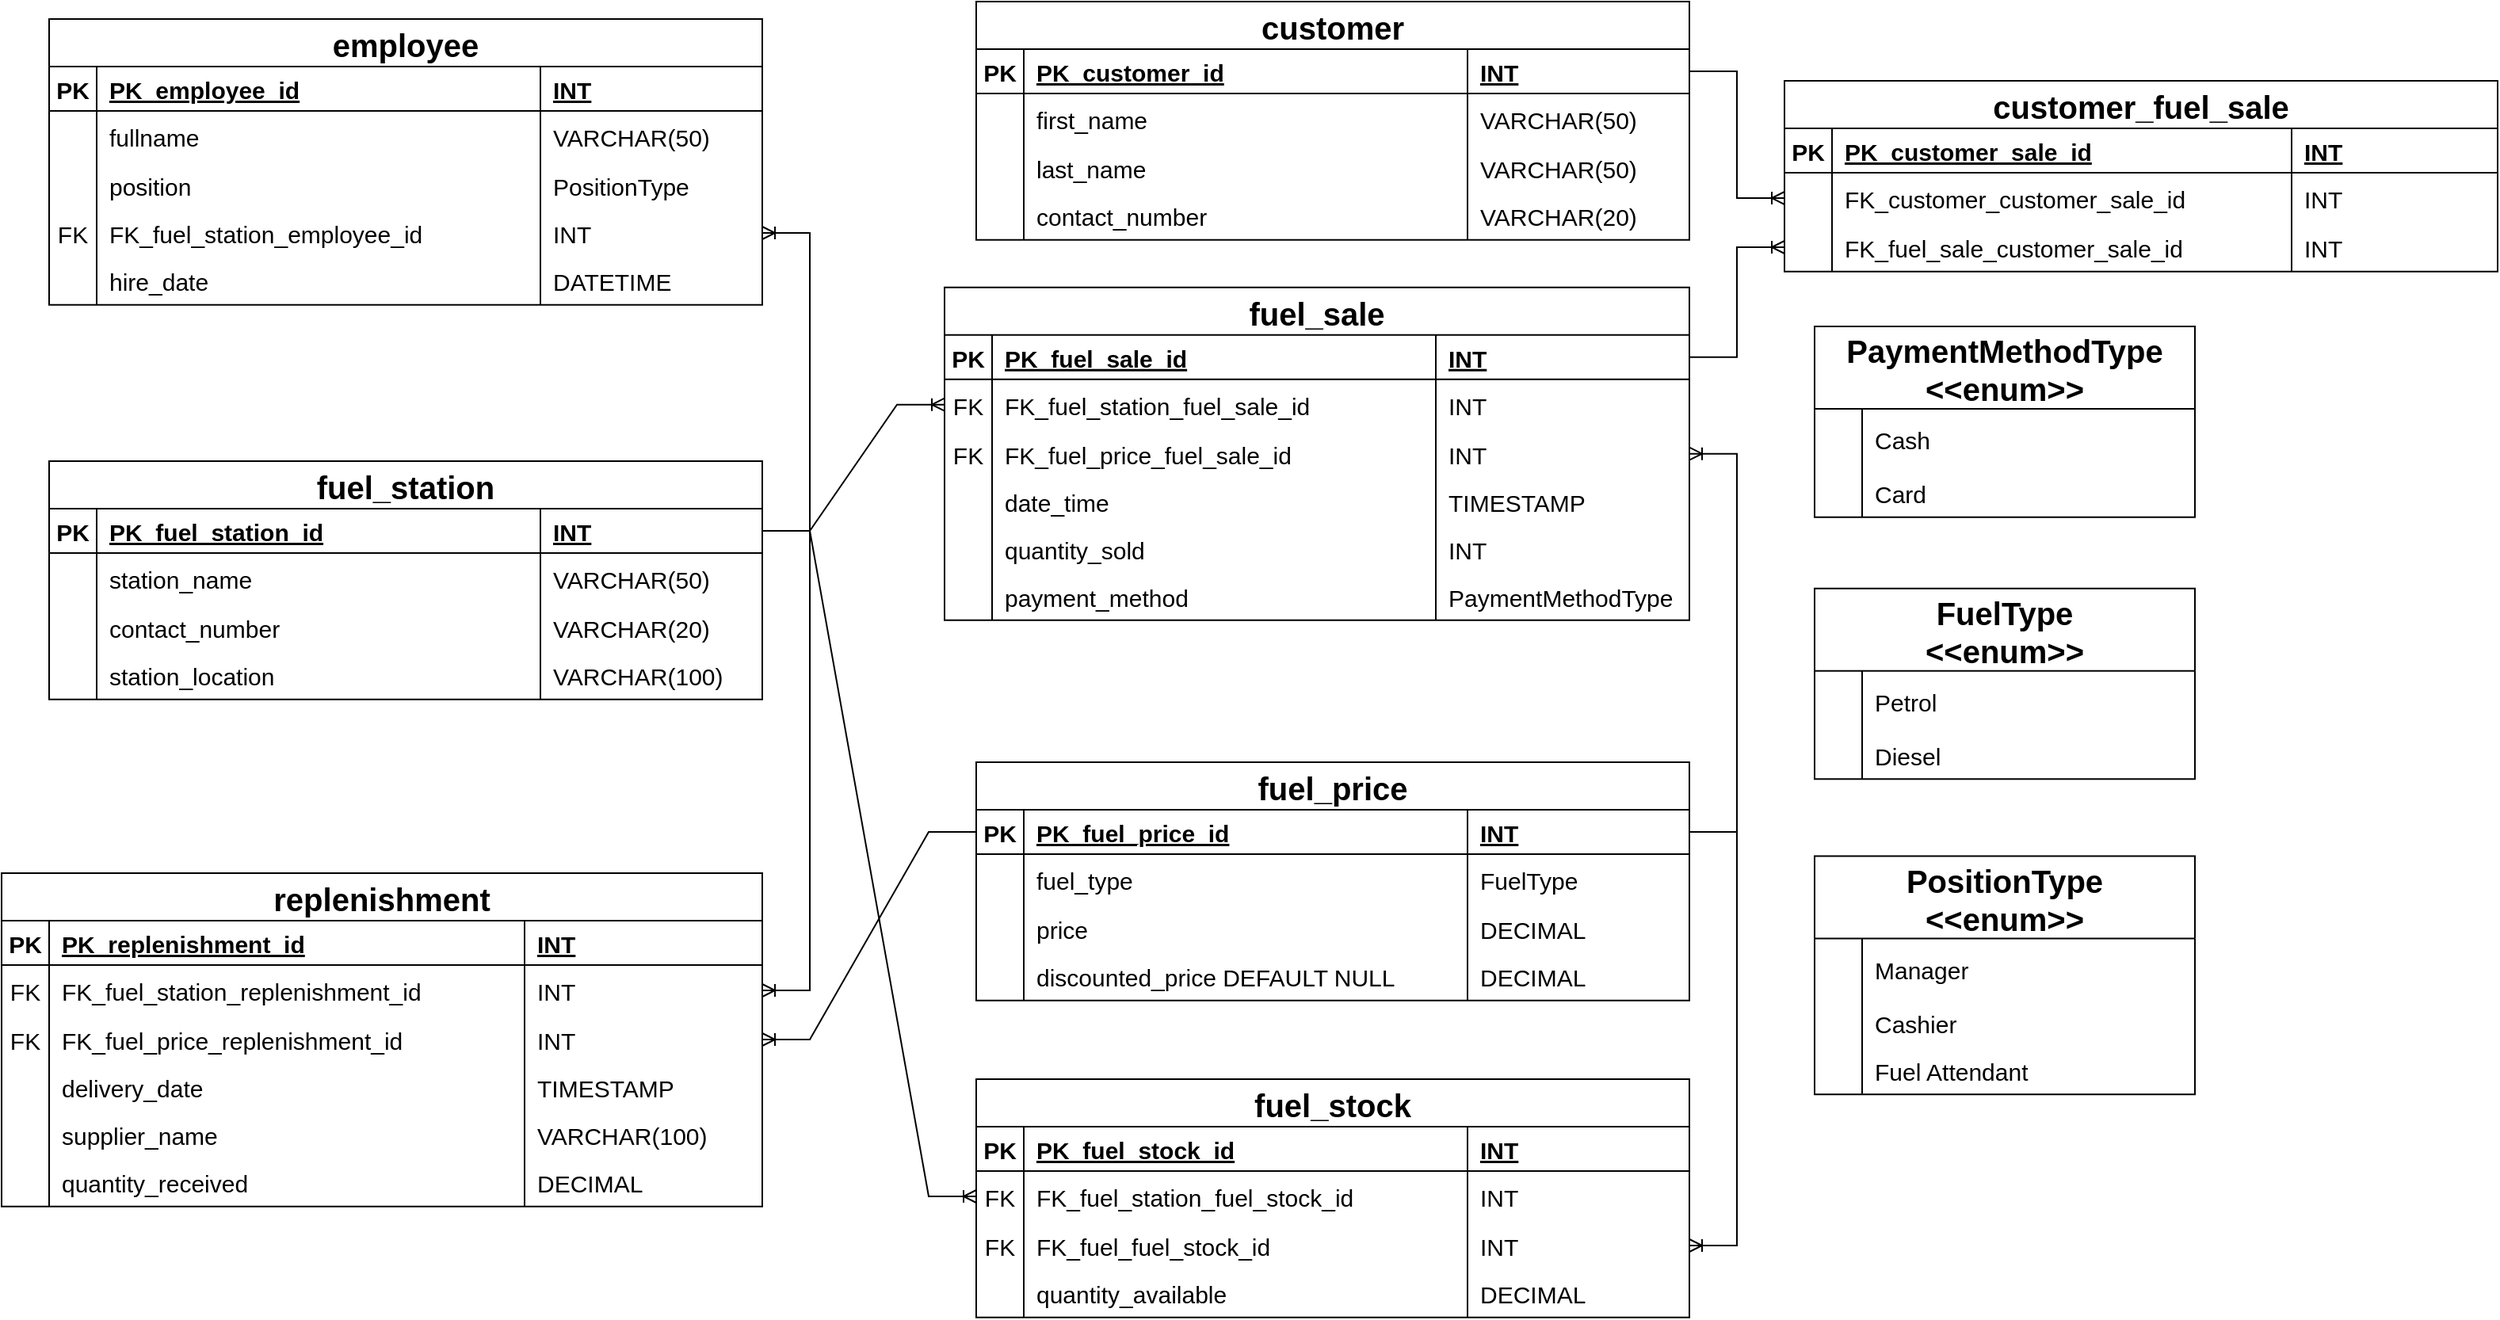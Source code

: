 <mxfile version="24.4.3" type="github">
  <diagram id="R2lEEEUBdFMjLlhIrx00" name="Page-1">
    <mxGraphModel dx="2619" dy="1678" grid="0" gridSize="10" guides="1" tooltips="1" connect="1" arrows="1" fold="1" page="0" pageScale="1" pageWidth="850" pageHeight="1100" math="0" shadow="0" extFonts="Permanent Marker^https://fonts.googleapis.com/css?family=Permanent+Marker">
      <root>
        <mxCell id="0" />
        <mxCell id="1" parent="0" />
        <mxCell id="qMFyncWKVAT01SgCzRK7-14" value="fuel_station" style="shape=table;startSize=30;container=1;collapsible=1;childLayout=tableLayout;fixedRows=1;rowLines=0;fontStyle=1;align=center;resizeLast=1;fillColor=#FFFFFF;strokeColor=#000000;fontSize=20;direction=east;flipH=0;flipV=0;" vertex="1" parent="1">
          <mxGeometry x="15" y="-260" width="450" height="150.35" as="geometry" />
        </mxCell>
        <mxCell id="qMFyncWKVAT01SgCzRK7-15" value="" style="shape=partialRectangle;collapsible=0;dropTarget=0;pointerEvents=0;fillColor=none;points=[[0,0.5],[1,0.5]];portConstraint=eastwest;top=0;left=0;right=0;bottom=1;" vertex="1" parent="qMFyncWKVAT01SgCzRK7-14">
          <mxGeometry y="30" width="450" height="28" as="geometry" />
        </mxCell>
        <mxCell id="qMFyncWKVAT01SgCzRK7-16" value="PK" style="shape=partialRectangle;overflow=hidden;connectable=0;fillColor=none;top=0;left=0;bottom=0;right=0;fontStyle=1;fontSize=15;" vertex="1" parent="qMFyncWKVAT01SgCzRK7-15">
          <mxGeometry width="30" height="28" as="geometry">
            <mxRectangle width="30" height="28" as="alternateBounds" />
          </mxGeometry>
        </mxCell>
        <mxCell id="qMFyncWKVAT01SgCzRK7-17" value="PK_fuel_station_id" style="shape=partialRectangle;overflow=hidden;connectable=0;fillColor=none;top=0;left=0;bottom=0;right=0;align=left;spacingLeft=6;fontStyle=5;fontSize=15;" vertex="1" parent="qMFyncWKVAT01SgCzRK7-15">
          <mxGeometry x="30" width="280" height="28" as="geometry">
            <mxRectangle width="280" height="28" as="alternateBounds" />
          </mxGeometry>
        </mxCell>
        <mxCell id="qMFyncWKVAT01SgCzRK7-18" value="INT" style="shape=partialRectangle;overflow=hidden;connectable=0;fillColor=none;top=0;left=0;bottom=0;right=0;align=left;spacingLeft=6;fontStyle=5;fontSize=15;" vertex="1" parent="qMFyncWKVAT01SgCzRK7-15">
          <mxGeometry x="310" width="140" height="28" as="geometry">
            <mxRectangle width="140" height="28" as="alternateBounds" />
          </mxGeometry>
        </mxCell>
        <mxCell id="qMFyncWKVAT01SgCzRK7-19" value="" style="shape=partialRectangle;collapsible=0;dropTarget=0;pointerEvents=0;fillColor=none;points=[[0,0.5],[1,0.5]];portConstraint=eastwest;top=0;left=0;right=0;bottom=0;" vertex="1" parent="qMFyncWKVAT01SgCzRK7-14">
          <mxGeometry y="58" width="450" height="32" as="geometry" />
        </mxCell>
        <mxCell id="qMFyncWKVAT01SgCzRK7-20" value="" style="shape=partialRectangle;overflow=hidden;connectable=0;fillColor=none;top=0;left=0;bottom=0;right=0;" vertex="1" parent="qMFyncWKVAT01SgCzRK7-19">
          <mxGeometry width="30" height="32" as="geometry">
            <mxRectangle width="30" height="32" as="alternateBounds" />
          </mxGeometry>
        </mxCell>
        <mxCell id="qMFyncWKVAT01SgCzRK7-21" value="station_name" style="shape=partialRectangle;overflow=hidden;connectable=0;fillColor=none;top=0;left=0;bottom=0;right=0;align=left;spacingLeft=6;fontColor=#000000;labelBackgroundColor=none;fontSize=15;" vertex="1" parent="qMFyncWKVAT01SgCzRK7-19">
          <mxGeometry x="30" width="280" height="32" as="geometry">
            <mxRectangle width="280" height="32" as="alternateBounds" />
          </mxGeometry>
        </mxCell>
        <mxCell id="qMFyncWKVAT01SgCzRK7-22" value="VARCHAR(50)" style="shape=partialRectangle;overflow=hidden;connectable=0;fillColor=none;top=0;left=0;bottom=0;right=0;align=left;spacingLeft=6;fontColor=#000000;labelBackgroundColor=none;fontSize=15;" vertex="1" parent="qMFyncWKVAT01SgCzRK7-19">
          <mxGeometry x="310" width="140" height="32" as="geometry">
            <mxRectangle width="140" height="32" as="alternateBounds" />
          </mxGeometry>
        </mxCell>
        <mxCell id="qMFyncWKVAT01SgCzRK7-23" value="" style="shape=tableRow;horizontal=0;startSize=0;swimlaneHead=0;swimlaneBody=0;fillColor=none;collapsible=0;dropTarget=0;points=[[0,0.5],[1,0.5]];portConstraint=eastwest;top=0;left=0;right=0;bottom=0;" vertex="1" parent="qMFyncWKVAT01SgCzRK7-14">
          <mxGeometry y="90" width="450" height="30" as="geometry" />
        </mxCell>
        <mxCell id="qMFyncWKVAT01SgCzRK7-24" value="" style="shape=partialRectangle;connectable=0;fillColor=none;top=0;left=0;bottom=0;right=0;editable=1;overflow=hidden;" vertex="1" parent="qMFyncWKVAT01SgCzRK7-23">
          <mxGeometry width="30" height="30" as="geometry">
            <mxRectangle width="30" height="30" as="alternateBounds" />
          </mxGeometry>
        </mxCell>
        <mxCell id="qMFyncWKVAT01SgCzRK7-25" value="contact_number" style="shape=partialRectangle;connectable=0;fillColor=none;top=0;left=0;bottom=0;right=0;align=left;spacingLeft=6;overflow=hidden;fontSize=15;" vertex="1" parent="qMFyncWKVAT01SgCzRK7-23">
          <mxGeometry x="30" width="280" height="30" as="geometry">
            <mxRectangle width="280" height="30" as="alternateBounds" />
          </mxGeometry>
        </mxCell>
        <mxCell id="qMFyncWKVAT01SgCzRK7-26" value="VARCHAR(20)" style="shape=partialRectangle;connectable=0;fillColor=none;top=0;left=0;bottom=0;right=0;align=left;spacingLeft=6;overflow=hidden;fontSize=15;" vertex="1" parent="qMFyncWKVAT01SgCzRK7-23">
          <mxGeometry x="310" width="140" height="30" as="geometry">
            <mxRectangle width="140" height="30" as="alternateBounds" />
          </mxGeometry>
        </mxCell>
        <mxCell id="qMFyncWKVAT01SgCzRK7-27" value="" style="shape=tableRow;horizontal=0;startSize=0;swimlaneHead=0;swimlaneBody=0;fillColor=none;collapsible=0;dropTarget=0;points=[[0,0.5],[1,0.5]];portConstraint=eastwest;top=0;left=0;right=0;bottom=0;" vertex="1" parent="qMFyncWKVAT01SgCzRK7-14">
          <mxGeometry y="120" width="450" height="30" as="geometry" />
        </mxCell>
        <mxCell id="qMFyncWKVAT01SgCzRK7-28" value="" style="shape=partialRectangle;connectable=0;fillColor=none;top=0;left=0;bottom=0;right=0;editable=1;overflow=hidden;" vertex="1" parent="qMFyncWKVAT01SgCzRK7-27">
          <mxGeometry width="30" height="30" as="geometry">
            <mxRectangle width="30" height="30" as="alternateBounds" />
          </mxGeometry>
        </mxCell>
        <mxCell id="qMFyncWKVAT01SgCzRK7-29" value="station_location" style="shape=partialRectangle;connectable=0;fillColor=none;top=0;left=0;bottom=0;right=0;align=left;spacingLeft=6;overflow=hidden;fontSize=15;" vertex="1" parent="qMFyncWKVAT01SgCzRK7-27">
          <mxGeometry x="30" width="280" height="30" as="geometry">
            <mxRectangle width="280" height="30" as="alternateBounds" />
          </mxGeometry>
        </mxCell>
        <mxCell id="qMFyncWKVAT01SgCzRK7-30" value="VARCHAR(100)" style="shape=partialRectangle;connectable=0;fillColor=none;top=0;left=0;bottom=0;right=0;align=left;spacingLeft=6;overflow=hidden;fontSize=15;" vertex="1" parent="qMFyncWKVAT01SgCzRK7-27">
          <mxGeometry x="310" width="140" height="30" as="geometry">
            <mxRectangle width="140" height="30" as="alternateBounds" />
          </mxGeometry>
        </mxCell>
        <mxCell id="qMFyncWKVAT01SgCzRK7-35" value="fuel_price" style="shape=table;startSize=30;container=1;collapsible=1;childLayout=tableLayout;fixedRows=1;rowLines=0;fontStyle=1;align=center;resizeLast=1;fillColor=#FFFFFF;strokeColor=#000000;fontSize=20;direction=east;flipH=0;flipV=0;" vertex="1" parent="1">
          <mxGeometry x="600" y="-70" width="450" height="150.35" as="geometry" />
        </mxCell>
        <mxCell id="qMFyncWKVAT01SgCzRK7-36" value="" style="shape=partialRectangle;collapsible=0;dropTarget=0;pointerEvents=0;fillColor=none;points=[[0,0.5],[1,0.5]];portConstraint=eastwest;top=0;left=0;right=0;bottom=1;" vertex="1" parent="qMFyncWKVAT01SgCzRK7-35">
          <mxGeometry y="30" width="450" height="28" as="geometry" />
        </mxCell>
        <mxCell id="qMFyncWKVAT01SgCzRK7-37" value="PK" style="shape=partialRectangle;overflow=hidden;connectable=0;fillColor=none;top=0;left=0;bottom=0;right=0;fontStyle=1;fontSize=15;" vertex="1" parent="qMFyncWKVAT01SgCzRK7-36">
          <mxGeometry width="30" height="28" as="geometry">
            <mxRectangle width="30" height="28" as="alternateBounds" />
          </mxGeometry>
        </mxCell>
        <mxCell id="qMFyncWKVAT01SgCzRK7-38" value="PK_fuel_price_id" style="shape=partialRectangle;overflow=hidden;connectable=0;fillColor=none;top=0;left=0;bottom=0;right=0;align=left;spacingLeft=6;fontStyle=5;fontSize=15;" vertex="1" parent="qMFyncWKVAT01SgCzRK7-36">
          <mxGeometry x="30" width="280" height="28" as="geometry">
            <mxRectangle width="280" height="28" as="alternateBounds" />
          </mxGeometry>
        </mxCell>
        <mxCell id="qMFyncWKVAT01SgCzRK7-39" value="INT" style="shape=partialRectangle;overflow=hidden;connectable=0;fillColor=none;top=0;left=0;bottom=0;right=0;align=left;spacingLeft=6;fontStyle=5;fontSize=15;" vertex="1" parent="qMFyncWKVAT01SgCzRK7-36">
          <mxGeometry x="310" width="140" height="28" as="geometry">
            <mxRectangle width="140" height="28" as="alternateBounds" />
          </mxGeometry>
        </mxCell>
        <mxCell id="qMFyncWKVAT01SgCzRK7-40" value="" style="shape=partialRectangle;collapsible=0;dropTarget=0;pointerEvents=0;fillColor=none;points=[[0,0.5],[1,0.5]];portConstraint=eastwest;top=0;left=0;right=0;bottom=0;" vertex="1" parent="qMFyncWKVAT01SgCzRK7-35">
          <mxGeometry y="58" width="450" height="32" as="geometry" />
        </mxCell>
        <mxCell id="qMFyncWKVAT01SgCzRK7-41" value="" style="shape=partialRectangle;overflow=hidden;connectable=0;fillColor=none;top=0;left=0;bottom=0;right=0;" vertex="1" parent="qMFyncWKVAT01SgCzRK7-40">
          <mxGeometry width="30" height="32" as="geometry">
            <mxRectangle width="30" height="32" as="alternateBounds" />
          </mxGeometry>
        </mxCell>
        <mxCell id="qMFyncWKVAT01SgCzRK7-42" value="fuel_type" style="shape=partialRectangle;overflow=hidden;connectable=0;fillColor=none;top=0;left=0;bottom=0;right=0;align=left;spacingLeft=6;fontColor=#000000;labelBackgroundColor=none;fontSize=15;" vertex="1" parent="qMFyncWKVAT01SgCzRK7-40">
          <mxGeometry x="30" width="280" height="32" as="geometry">
            <mxRectangle width="280" height="32" as="alternateBounds" />
          </mxGeometry>
        </mxCell>
        <mxCell id="qMFyncWKVAT01SgCzRK7-43" value="FuelType" style="shape=partialRectangle;overflow=hidden;connectable=0;fillColor=none;top=0;left=0;bottom=0;right=0;align=left;spacingLeft=6;fontColor=#000000;labelBackgroundColor=none;fontSize=15;" vertex="1" parent="qMFyncWKVAT01SgCzRK7-40">
          <mxGeometry x="310" width="140" height="32" as="geometry">
            <mxRectangle width="140" height="32" as="alternateBounds" />
          </mxGeometry>
        </mxCell>
        <mxCell id="qMFyncWKVAT01SgCzRK7-44" value="" style="shape=tableRow;horizontal=0;startSize=0;swimlaneHead=0;swimlaneBody=0;fillColor=none;collapsible=0;dropTarget=0;points=[[0,0.5],[1,0.5]];portConstraint=eastwest;top=0;left=0;right=0;bottom=0;" vertex="1" parent="qMFyncWKVAT01SgCzRK7-35">
          <mxGeometry y="90" width="450" height="30" as="geometry" />
        </mxCell>
        <mxCell id="qMFyncWKVAT01SgCzRK7-45" value="" style="shape=partialRectangle;connectable=0;fillColor=none;top=0;left=0;bottom=0;right=0;editable=1;overflow=hidden;" vertex="1" parent="qMFyncWKVAT01SgCzRK7-44">
          <mxGeometry width="30" height="30" as="geometry">
            <mxRectangle width="30" height="30" as="alternateBounds" />
          </mxGeometry>
        </mxCell>
        <mxCell id="qMFyncWKVAT01SgCzRK7-46" value="price" style="shape=partialRectangle;connectable=0;fillColor=none;top=0;left=0;bottom=0;right=0;align=left;spacingLeft=6;overflow=hidden;fontSize=15;" vertex="1" parent="qMFyncWKVAT01SgCzRK7-44">
          <mxGeometry x="30" width="280" height="30" as="geometry">
            <mxRectangle width="280" height="30" as="alternateBounds" />
          </mxGeometry>
        </mxCell>
        <mxCell id="qMFyncWKVAT01SgCzRK7-47" value="DECIMAL" style="shape=partialRectangle;connectable=0;fillColor=none;top=0;left=0;bottom=0;right=0;align=left;spacingLeft=6;overflow=hidden;fontSize=15;" vertex="1" parent="qMFyncWKVAT01SgCzRK7-44">
          <mxGeometry x="310" width="140" height="30" as="geometry">
            <mxRectangle width="140" height="30" as="alternateBounds" />
          </mxGeometry>
        </mxCell>
        <mxCell id="qMFyncWKVAT01SgCzRK7-48" value="" style="shape=tableRow;horizontal=0;startSize=0;swimlaneHead=0;swimlaneBody=0;fillColor=none;collapsible=0;dropTarget=0;points=[[0,0.5],[1,0.5]];portConstraint=eastwest;top=0;left=0;right=0;bottom=0;" vertex="1" parent="qMFyncWKVAT01SgCzRK7-35">
          <mxGeometry y="120" width="450" height="30" as="geometry" />
        </mxCell>
        <mxCell id="qMFyncWKVAT01SgCzRK7-49" value="" style="shape=partialRectangle;connectable=0;fillColor=none;top=0;left=0;bottom=0;right=0;editable=1;overflow=hidden;" vertex="1" parent="qMFyncWKVAT01SgCzRK7-48">
          <mxGeometry width="30" height="30" as="geometry">
            <mxRectangle width="30" height="30" as="alternateBounds" />
          </mxGeometry>
        </mxCell>
        <mxCell id="qMFyncWKVAT01SgCzRK7-50" value="discounted_price DEFAULT NULL" style="shape=partialRectangle;connectable=0;fillColor=none;top=0;left=0;bottom=0;right=0;align=left;spacingLeft=6;overflow=hidden;fontSize=15;" vertex="1" parent="qMFyncWKVAT01SgCzRK7-48">
          <mxGeometry x="30" width="280" height="30" as="geometry">
            <mxRectangle width="280" height="30" as="alternateBounds" />
          </mxGeometry>
        </mxCell>
        <mxCell id="qMFyncWKVAT01SgCzRK7-51" value="DECIMAL" style="shape=partialRectangle;connectable=0;fillColor=none;top=0;left=0;bottom=0;right=0;align=left;spacingLeft=6;overflow=hidden;fontSize=15;" vertex="1" parent="qMFyncWKVAT01SgCzRK7-48">
          <mxGeometry x="310" width="140" height="30" as="geometry">
            <mxRectangle width="140" height="30" as="alternateBounds" />
          </mxGeometry>
        </mxCell>
        <mxCell id="qMFyncWKVAT01SgCzRK7-56" value="fuel_stock" style="shape=table;startSize=30;container=1;collapsible=1;childLayout=tableLayout;fixedRows=1;rowLines=0;fontStyle=1;align=center;resizeLast=1;fillColor=#FFFFFF;strokeColor=#000000;fontSize=20;direction=east;flipH=0;flipV=0;" vertex="1" parent="1">
          <mxGeometry x="600" y="130" width="450" height="150.35" as="geometry" />
        </mxCell>
        <mxCell id="qMFyncWKVAT01SgCzRK7-57" value="" style="shape=partialRectangle;collapsible=0;dropTarget=0;pointerEvents=0;fillColor=none;points=[[0,0.5],[1,0.5]];portConstraint=eastwest;top=0;left=0;right=0;bottom=1;" vertex="1" parent="qMFyncWKVAT01SgCzRK7-56">
          <mxGeometry y="30" width="450" height="28" as="geometry" />
        </mxCell>
        <mxCell id="qMFyncWKVAT01SgCzRK7-58" value="PK" style="shape=partialRectangle;overflow=hidden;connectable=0;fillColor=none;top=0;left=0;bottom=0;right=0;fontStyle=1;fontSize=15;" vertex="1" parent="qMFyncWKVAT01SgCzRK7-57">
          <mxGeometry width="30" height="28" as="geometry">
            <mxRectangle width="30" height="28" as="alternateBounds" />
          </mxGeometry>
        </mxCell>
        <mxCell id="qMFyncWKVAT01SgCzRK7-59" value="PK_fuel_stock_id" style="shape=partialRectangle;overflow=hidden;connectable=0;fillColor=none;top=0;left=0;bottom=0;right=0;align=left;spacingLeft=6;fontStyle=5;fontSize=15;" vertex="1" parent="qMFyncWKVAT01SgCzRK7-57">
          <mxGeometry x="30" width="280" height="28" as="geometry">
            <mxRectangle width="280" height="28" as="alternateBounds" />
          </mxGeometry>
        </mxCell>
        <mxCell id="qMFyncWKVAT01SgCzRK7-60" value="INT" style="shape=partialRectangle;overflow=hidden;connectable=0;fillColor=none;top=0;left=0;bottom=0;right=0;align=left;spacingLeft=6;fontStyle=5;fontSize=15;" vertex="1" parent="qMFyncWKVAT01SgCzRK7-57">
          <mxGeometry x="310" width="140" height="28" as="geometry">
            <mxRectangle width="140" height="28" as="alternateBounds" />
          </mxGeometry>
        </mxCell>
        <mxCell id="qMFyncWKVAT01SgCzRK7-61" value="" style="shape=partialRectangle;collapsible=0;dropTarget=0;pointerEvents=0;fillColor=none;points=[[0,0.5],[1,0.5]];portConstraint=eastwest;top=0;left=0;right=0;bottom=0;" vertex="1" parent="qMFyncWKVAT01SgCzRK7-56">
          <mxGeometry y="58" width="450" height="32" as="geometry" />
        </mxCell>
        <mxCell id="qMFyncWKVAT01SgCzRK7-62" value="FK" style="shape=partialRectangle;overflow=hidden;connectable=0;fillColor=none;top=0;left=0;bottom=0;right=0;fontSize=15;" vertex="1" parent="qMFyncWKVAT01SgCzRK7-61">
          <mxGeometry width="30" height="32" as="geometry">
            <mxRectangle width="30" height="32" as="alternateBounds" />
          </mxGeometry>
        </mxCell>
        <mxCell id="qMFyncWKVAT01SgCzRK7-63" value="FK_fuel_station_fuel_stock_id" style="shape=partialRectangle;overflow=hidden;connectable=0;fillColor=none;top=0;left=0;bottom=0;right=0;align=left;spacingLeft=6;fontColor=#000000;labelBackgroundColor=none;fontSize=15;" vertex="1" parent="qMFyncWKVAT01SgCzRK7-61">
          <mxGeometry x="30" width="280" height="32" as="geometry">
            <mxRectangle width="280" height="32" as="alternateBounds" />
          </mxGeometry>
        </mxCell>
        <mxCell id="qMFyncWKVAT01SgCzRK7-64" value="INT" style="shape=partialRectangle;overflow=hidden;connectable=0;fillColor=none;top=0;left=0;bottom=0;right=0;align=left;spacingLeft=6;fontColor=#000000;labelBackgroundColor=none;fontSize=15;" vertex="1" parent="qMFyncWKVAT01SgCzRK7-61">
          <mxGeometry x="310" width="140" height="32" as="geometry">
            <mxRectangle width="140" height="32" as="alternateBounds" />
          </mxGeometry>
        </mxCell>
        <mxCell id="qMFyncWKVAT01SgCzRK7-65" value="" style="shape=tableRow;horizontal=0;startSize=0;swimlaneHead=0;swimlaneBody=0;fillColor=none;collapsible=0;dropTarget=0;points=[[0,0.5],[1,0.5]];portConstraint=eastwest;top=0;left=0;right=0;bottom=0;" vertex="1" parent="qMFyncWKVAT01SgCzRK7-56">
          <mxGeometry y="90" width="450" height="30" as="geometry" />
        </mxCell>
        <mxCell id="qMFyncWKVAT01SgCzRK7-66" value="FK" style="shape=partialRectangle;connectable=0;fillColor=none;top=0;left=0;bottom=0;right=0;editable=1;overflow=hidden;fontSize=15;" vertex="1" parent="qMFyncWKVAT01SgCzRK7-65">
          <mxGeometry width="30" height="30" as="geometry">
            <mxRectangle width="30" height="30" as="alternateBounds" />
          </mxGeometry>
        </mxCell>
        <mxCell id="qMFyncWKVAT01SgCzRK7-67" value="FK_fuel_fuel_stock_id" style="shape=partialRectangle;connectable=0;fillColor=none;top=0;left=0;bottom=0;right=0;align=left;spacingLeft=6;overflow=hidden;fontSize=15;" vertex="1" parent="qMFyncWKVAT01SgCzRK7-65">
          <mxGeometry x="30" width="280" height="30" as="geometry">
            <mxRectangle width="280" height="30" as="alternateBounds" />
          </mxGeometry>
        </mxCell>
        <mxCell id="qMFyncWKVAT01SgCzRK7-68" value="INT" style="shape=partialRectangle;connectable=0;fillColor=none;top=0;left=0;bottom=0;right=0;align=left;spacingLeft=6;overflow=hidden;fontSize=15;" vertex="1" parent="qMFyncWKVAT01SgCzRK7-65">
          <mxGeometry x="310" width="140" height="30" as="geometry">
            <mxRectangle width="140" height="30" as="alternateBounds" />
          </mxGeometry>
        </mxCell>
        <mxCell id="qMFyncWKVAT01SgCzRK7-69" value="" style="shape=tableRow;horizontal=0;startSize=0;swimlaneHead=0;swimlaneBody=0;fillColor=none;collapsible=0;dropTarget=0;points=[[0,0.5],[1,0.5]];portConstraint=eastwest;top=0;left=0;right=0;bottom=0;" vertex="1" parent="qMFyncWKVAT01SgCzRK7-56">
          <mxGeometry y="120" width="450" height="30" as="geometry" />
        </mxCell>
        <mxCell id="qMFyncWKVAT01SgCzRK7-70" value="" style="shape=partialRectangle;connectable=0;fillColor=none;top=0;left=0;bottom=0;right=0;editable=1;overflow=hidden;" vertex="1" parent="qMFyncWKVAT01SgCzRK7-69">
          <mxGeometry width="30" height="30" as="geometry">
            <mxRectangle width="30" height="30" as="alternateBounds" />
          </mxGeometry>
        </mxCell>
        <mxCell id="qMFyncWKVAT01SgCzRK7-71" value="quantity_available" style="shape=partialRectangle;connectable=0;fillColor=none;top=0;left=0;bottom=0;right=0;align=left;spacingLeft=6;overflow=hidden;fontSize=15;" vertex="1" parent="qMFyncWKVAT01SgCzRK7-69">
          <mxGeometry x="30" width="280" height="30" as="geometry">
            <mxRectangle width="280" height="30" as="alternateBounds" />
          </mxGeometry>
        </mxCell>
        <mxCell id="qMFyncWKVAT01SgCzRK7-72" value="DECIMAL" style="shape=partialRectangle;connectable=0;fillColor=none;top=0;left=0;bottom=0;right=0;align=left;spacingLeft=6;overflow=hidden;fontSize=15;" vertex="1" parent="qMFyncWKVAT01SgCzRK7-69">
          <mxGeometry x="310" width="140" height="30" as="geometry">
            <mxRectangle width="140" height="30" as="alternateBounds" />
          </mxGeometry>
        </mxCell>
        <mxCell id="qMFyncWKVAT01SgCzRK7-77" value="" style="edgeStyle=entityRelationEdgeStyle;fontSize=12;html=1;endArrow=ERoneToMany;rounded=0;exitX=1;exitY=0.5;exitDx=0;exitDy=0;entryX=0;entryY=0.5;entryDx=0;entryDy=0;" edge="1" parent="1" source="qMFyncWKVAT01SgCzRK7-15" target="qMFyncWKVAT01SgCzRK7-61">
          <mxGeometry width="100" height="100" relative="1" as="geometry">
            <mxPoint x="150" y="320" as="sourcePoint" />
            <mxPoint x="250" y="220" as="targetPoint" />
          </mxGeometry>
        </mxCell>
        <mxCell id="qMFyncWKVAT01SgCzRK7-78" value="" style="edgeStyle=entityRelationEdgeStyle;fontSize=12;html=1;endArrow=ERoneToMany;rounded=0;exitX=1;exitY=0.5;exitDx=0;exitDy=0;entryX=1;entryY=0.5;entryDx=0;entryDy=0;" edge="1" parent="1" source="qMFyncWKVAT01SgCzRK7-36" target="qMFyncWKVAT01SgCzRK7-65">
          <mxGeometry width="100" height="100" relative="1" as="geometry">
            <mxPoint x="1180" y="170" as="sourcePoint" />
            <mxPoint x="1280" y="70" as="targetPoint" />
          </mxGeometry>
        </mxCell>
        <mxCell id="qMFyncWKVAT01SgCzRK7-79" value="fuel_sale" style="shape=table;startSize=30;container=1;collapsible=1;childLayout=tableLayout;fixedRows=1;rowLines=0;fontStyle=1;align=center;resizeLast=1;fillColor=#FFFFFF;strokeColor=#000000;fontSize=20;direction=east;flipH=0;flipV=0;" vertex="1" parent="1">
          <mxGeometry x="580" y="-369.65" width="470" height="210.0" as="geometry" />
        </mxCell>
        <mxCell id="qMFyncWKVAT01SgCzRK7-80" value="" style="shape=partialRectangle;collapsible=0;dropTarget=0;pointerEvents=0;fillColor=none;points=[[0,0.5],[1,0.5]];portConstraint=eastwest;top=0;left=0;right=0;bottom=1;" vertex="1" parent="qMFyncWKVAT01SgCzRK7-79">
          <mxGeometry y="30" width="470" height="28" as="geometry" />
        </mxCell>
        <mxCell id="qMFyncWKVAT01SgCzRK7-81" value="PK" style="shape=partialRectangle;overflow=hidden;connectable=0;fillColor=none;top=0;left=0;bottom=0;right=0;fontStyle=1;fontSize=15;" vertex="1" parent="qMFyncWKVAT01SgCzRK7-80">
          <mxGeometry width="30" height="28" as="geometry">
            <mxRectangle width="30" height="28" as="alternateBounds" />
          </mxGeometry>
        </mxCell>
        <mxCell id="qMFyncWKVAT01SgCzRK7-82" value="PK_fuel_sale_id" style="shape=partialRectangle;overflow=hidden;connectable=0;fillColor=none;top=0;left=0;bottom=0;right=0;align=left;spacingLeft=6;fontStyle=5;fontSize=15;" vertex="1" parent="qMFyncWKVAT01SgCzRK7-80">
          <mxGeometry x="30" width="280" height="28" as="geometry">
            <mxRectangle width="280" height="28" as="alternateBounds" />
          </mxGeometry>
        </mxCell>
        <mxCell id="qMFyncWKVAT01SgCzRK7-83" value="INT" style="shape=partialRectangle;overflow=hidden;connectable=0;fillColor=none;top=0;left=0;bottom=0;right=0;align=left;spacingLeft=6;fontStyle=5;fontSize=15;" vertex="1" parent="qMFyncWKVAT01SgCzRK7-80">
          <mxGeometry x="310" width="160" height="28" as="geometry">
            <mxRectangle width="160" height="28" as="alternateBounds" />
          </mxGeometry>
        </mxCell>
        <mxCell id="qMFyncWKVAT01SgCzRK7-84" value="" style="shape=partialRectangle;collapsible=0;dropTarget=0;pointerEvents=0;fillColor=none;points=[[0,0.5],[1,0.5]];portConstraint=eastwest;top=0;left=0;right=0;bottom=0;" vertex="1" parent="qMFyncWKVAT01SgCzRK7-79">
          <mxGeometry y="58" width="470" height="32" as="geometry" />
        </mxCell>
        <mxCell id="qMFyncWKVAT01SgCzRK7-85" value="FK" style="shape=partialRectangle;overflow=hidden;connectable=0;fillColor=none;top=0;left=0;bottom=0;right=0;fontSize=15;" vertex="1" parent="qMFyncWKVAT01SgCzRK7-84">
          <mxGeometry width="30" height="32" as="geometry">
            <mxRectangle width="30" height="32" as="alternateBounds" />
          </mxGeometry>
        </mxCell>
        <mxCell id="qMFyncWKVAT01SgCzRK7-86" value="FK_fuel_station_fuel_sale_id" style="shape=partialRectangle;overflow=hidden;connectable=0;fillColor=none;top=0;left=0;bottom=0;right=0;align=left;spacingLeft=6;fontColor=#000000;labelBackgroundColor=none;fontSize=15;" vertex="1" parent="qMFyncWKVAT01SgCzRK7-84">
          <mxGeometry x="30" width="280" height="32" as="geometry">
            <mxRectangle width="280" height="32" as="alternateBounds" />
          </mxGeometry>
        </mxCell>
        <mxCell id="qMFyncWKVAT01SgCzRK7-87" value="INT" style="shape=partialRectangle;overflow=hidden;connectable=0;fillColor=none;top=0;left=0;bottom=0;right=0;align=left;spacingLeft=6;fontColor=#000000;labelBackgroundColor=none;fontSize=15;" vertex="1" parent="qMFyncWKVAT01SgCzRK7-84">
          <mxGeometry x="310" width="160" height="32" as="geometry">
            <mxRectangle width="160" height="32" as="alternateBounds" />
          </mxGeometry>
        </mxCell>
        <mxCell id="qMFyncWKVAT01SgCzRK7-88" value="" style="shape=tableRow;horizontal=0;startSize=0;swimlaneHead=0;swimlaneBody=0;fillColor=none;collapsible=0;dropTarget=0;points=[[0,0.5],[1,0.5]];portConstraint=eastwest;top=0;left=0;right=0;bottom=0;" vertex="1" parent="qMFyncWKVAT01SgCzRK7-79">
          <mxGeometry y="90" width="470" height="30" as="geometry" />
        </mxCell>
        <mxCell id="qMFyncWKVAT01SgCzRK7-89" value="FK" style="shape=partialRectangle;connectable=0;fillColor=none;top=0;left=0;bottom=0;right=0;editable=1;overflow=hidden;fontSize=15;" vertex="1" parent="qMFyncWKVAT01SgCzRK7-88">
          <mxGeometry width="30" height="30" as="geometry">
            <mxRectangle width="30" height="30" as="alternateBounds" />
          </mxGeometry>
        </mxCell>
        <mxCell id="qMFyncWKVAT01SgCzRK7-90" value="FK_fuel_price_fuel_sale_id" style="shape=partialRectangle;connectable=0;fillColor=none;top=0;left=0;bottom=0;right=0;align=left;spacingLeft=6;overflow=hidden;fontSize=15;" vertex="1" parent="qMFyncWKVAT01SgCzRK7-88">
          <mxGeometry x="30" width="280" height="30" as="geometry">
            <mxRectangle width="280" height="30" as="alternateBounds" />
          </mxGeometry>
        </mxCell>
        <mxCell id="qMFyncWKVAT01SgCzRK7-91" value="INT" style="shape=partialRectangle;connectable=0;fillColor=none;top=0;left=0;bottom=0;right=0;align=left;spacingLeft=6;overflow=hidden;fontSize=15;" vertex="1" parent="qMFyncWKVAT01SgCzRK7-88">
          <mxGeometry x="310" width="160" height="30" as="geometry">
            <mxRectangle width="160" height="30" as="alternateBounds" />
          </mxGeometry>
        </mxCell>
        <mxCell id="qMFyncWKVAT01SgCzRK7-92" value="" style="shape=tableRow;horizontal=0;startSize=0;swimlaneHead=0;swimlaneBody=0;fillColor=none;collapsible=0;dropTarget=0;points=[[0,0.5],[1,0.5]];portConstraint=eastwest;top=0;left=0;right=0;bottom=0;" vertex="1" parent="qMFyncWKVAT01SgCzRK7-79">
          <mxGeometry y="120" width="470" height="30" as="geometry" />
        </mxCell>
        <mxCell id="qMFyncWKVAT01SgCzRK7-93" value="" style="shape=partialRectangle;connectable=0;fillColor=none;top=0;left=0;bottom=0;right=0;editable=1;overflow=hidden;" vertex="1" parent="qMFyncWKVAT01SgCzRK7-92">
          <mxGeometry width="30" height="30" as="geometry">
            <mxRectangle width="30" height="30" as="alternateBounds" />
          </mxGeometry>
        </mxCell>
        <mxCell id="qMFyncWKVAT01SgCzRK7-94" value="date_time" style="shape=partialRectangle;connectable=0;fillColor=none;top=0;left=0;bottom=0;right=0;align=left;spacingLeft=6;overflow=hidden;fontSize=15;" vertex="1" parent="qMFyncWKVAT01SgCzRK7-92">
          <mxGeometry x="30" width="280" height="30" as="geometry">
            <mxRectangle width="280" height="30" as="alternateBounds" />
          </mxGeometry>
        </mxCell>
        <mxCell id="qMFyncWKVAT01SgCzRK7-95" value="TIMESTAMP" style="shape=partialRectangle;connectable=0;fillColor=none;top=0;left=0;bottom=0;right=0;align=left;spacingLeft=6;overflow=hidden;fontSize=15;" vertex="1" parent="qMFyncWKVAT01SgCzRK7-92">
          <mxGeometry x="310" width="160" height="30" as="geometry">
            <mxRectangle width="160" height="30" as="alternateBounds" />
          </mxGeometry>
        </mxCell>
        <mxCell id="qMFyncWKVAT01SgCzRK7-96" value="" style="shape=tableRow;horizontal=0;startSize=0;swimlaneHead=0;swimlaneBody=0;fillColor=none;collapsible=0;dropTarget=0;points=[[0,0.5],[1,0.5]];portConstraint=eastwest;top=0;left=0;right=0;bottom=0;" vertex="1" parent="qMFyncWKVAT01SgCzRK7-79">
          <mxGeometry y="150" width="470" height="30" as="geometry" />
        </mxCell>
        <mxCell id="qMFyncWKVAT01SgCzRK7-97" value="" style="shape=partialRectangle;connectable=0;fillColor=none;top=0;left=0;bottom=0;right=0;editable=1;overflow=hidden;" vertex="1" parent="qMFyncWKVAT01SgCzRK7-96">
          <mxGeometry width="30" height="30" as="geometry">
            <mxRectangle width="30" height="30" as="alternateBounds" />
          </mxGeometry>
        </mxCell>
        <mxCell id="qMFyncWKVAT01SgCzRK7-98" value="quantity_sold" style="shape=partialRectangle;connectable=0;fillColor=none;top=0;left=0;bottom=0;right=0;align=left;spacingLeft=6;overflow=hidden;fontSize=15;" vertex="1" parent="qMFyncWKVAT01SgCzRK7-96">
          <mxGeometry x="30" width="280" height="30" as="geometry">
            <mxRectangle width="280" height="30" as="alternateBounds" />
          </mxGeometry>
        </mxCell>
        <mxCell id="qMFyncWKVAT01SgCzRK7-99" value="INT" style="shape=partialRectangle;connectable=0;fillColor=none;top=0;left=0;bottom=0;right=0;align=left;spacingLeft=6;overflow=hidden;fontSize=15;" vertex="1" parent="qMFyncWKVAT01SgCzRK7-96">
          <mxGeometry x="310" width="160" height="30" as="geometry">
            <mxRectangle width="160" height="30" as="alternateBounds" />
          </mxGeometry>
        </mxCell>
        <mxCell id="qMFyncWKVAT01SgCzRK7-100" value="" style="shape=tableRow;horizontal=0;startSize=0;swimlaneHead=0;swimlaneBody=0;fillColor=none;collapsible=0;dropTarget=0;points=[[0,0.5],[1,0.5]];portConstraint=eastwest;top=0;left=0;right=0;bottom=0;" vertex="1" parent="qMFyncWKVAT01SgCzRK7-79">
          <mxGeometry y="180" width="470" height="30" as="geometry" />
        </mxCell>
        <mxCell id="qMFyncWKVAT01SgCzRK7-101" value="" style="shape=partialRectangle;connectable=0;fillColor=none;top=0;left=0;bottom=0;right=0;editable=1;overflow=hidden;" vertex="1" parent="qMFyncWKVAT01SgCzRK7-100">
          <mxGeometry width="30" height="30" as="geometry">
            <mxRectangle width="30" height="30" as="alternateBounds" />
          </mxGeometry>
        </mxCell>
        <mxCell id="qMFyncWKVAT01SgCzRK7-102" value="payment_method" style="shape=partialRectangle;connectable=0;fillColor=none;top=0;left=0;bottom=0;right=0;align=left;spacingLeft=6;overflow=hidden;fontSize=15;" vertex="1" parent="qMFyncWKVAT01SgCzRK7-100">
          <mxGeometry x="30" width="280" height="30" as="geometry">
            <mxRectangle width="280" height="30" as="alternateBounds" />
          </mxGeometry>
        </mxCell>
        <mxCell id="qMFyncWKVAT01SgCzRK7-103" value="PaymentMethodType" style="shape=partialRectangle;connectable=0;fillColor=none;top=0;left=0;bottom=0;right=0;align=left;spacingLeft=6;overflow=hidden;fontSize=15;" vertex="1" parent="qMFyncWKVAT01SgCzRK7-100">
          <mxGeometry x="310" width="160" height="30" as="geometry">
            <mxRectangle width="160" height="30" as="alternateBounds" />
          </mxGeometry>
        </mxCell>
        <mxCell id="qMFyncWKVAT01SgCzRK7-104" value="" style="edgeStyle=entityRelationEdgeStyle;fontSize=12;html=1;endArrow=ERoneToMany;rounded=0;exitX=1;exitY=0.5;exitDx=0;exitDy=0;entryX=0;entryY=0.5;entryDx=0;entryDy=0;" edge="1" parent="1" source="qMFyncWKVAT01SgCzRK7-15" target="qMFyncWKVAT01SgCzRK7-84">
          <mxGeometry width="100" height="100" relative="1" as="geometry">
            <mxPoint x="30" y="-200" as="sourcePoint" />
            <mxPoint x="130" y="-300" as="targetPoint" />
          </mxGeometry>
        </mxCell>
        <mxCell id="qMFyncWKVAT01SgCzRK7-105" value="" style="edgeStyle=entityRelationEdgeStyle;fontSize=12;html=1;endArrow=ERoneToMany;rounded=0;exitX=1;exitY=0.5;exitDx=0;exitDy=0;entryX=1;entryY=0.5;entryDx=0;entryDy=0;" edge="1" parent="1" source="qMFyncWKVAT01SgCzRK7-36" target="qMFyncWKVAT01SgCzRK7-88">
          <mxGeometry width="100" height="100" relative="1" as="geometry">
            <mxPoint x="1190" y="-200" as="sourcePoint" />
            <mxPoint x="1290" y="-300" as="targetPoint" />
          </mxGeometry>
        </mxCell>
        <mxCell id="qMFyncWKVAT01SgCzRK7-106" value="replenishment" style="shape=table;startSize=30;container=1;collapsible=1;childLayout=tableLayout;fixedRows=1;rowLines=0;fontStyle=1;align=center;resizeLast=1;fillColor=#FFFFFF;strokeColor=#000000;fontSize=20;direction=east;flipH=0;flipV=0;" vertex="1" parent="1">
          <mxGeometry x="-15" width="480" height="210.35" as="geometry" />
        </mxCell>
        <mxCell id="qMFyncWKVAT01SgCzRK7-107" value="" style="shape=partialRectangle;collapsible=0;dropTarget=0;pointerEvents=0;fillColor=none;points=[[0,0.5],[1,0.5]];portConstraint=eastwest;top=0;left=0;right=0;bottom=1;" vertex="1" parent="qMFyncWKVAT01SgCzRK7-106">
          <mxGeometry y="30" width="480" height="28" as="geometry" />
        </mxCell>
        <mxCell id="qMFyncWKVAT01SgCzRK7-108" value="PK" style="shape=partialRectangle;overflow=hidden;connectable=0;fillColor=none;top=0;left=0;bottom=0;right=0;fontStyle=1;fontSize=15;" vertex="1" parent="qMFyncWKVAT01SgCzRK7-107">
          <mxGeometry width="30" height="28" as="geometry">
            <mxRectangle width="30" height="28" as="alternateBounds" />
          </mxGeometry>
        </mxCell>
        <mxCell id="qMFyncWKVAT01SgCzRK7-109" value="PK_replenishment_id" style="shape=partialRectangle;overflow=hidden;connectable=0;fillColor=none;top=0;left=0;bottom=0;right=0;align=left;spacingLeft=6;fontStyle=5;fontSize=15;" vertex="1" parent="qMFyncWKVAT01SgCzRK7-107">
          <mxGeometry x="30" width="300" height="28" as="geometry">
            <mxRectangle width="300" height="28" as="alternateBounds" />
          </mxGeometry>
        </mxCell>
        <mxCell id="qMFyncWKVAT01SgCzRK7-110" value="INT" style="shape=partialRectangle;overflow=hidden;connectable=0;fillColor=none;top=0;left=0;bottom=0;right=0;align=left;spacingLeft=6;fontStyle=5;fontSize=15;" vertex="1" parent="qMFyncWKVAT01SgCzRK7-107">
          <mxGeometry x="330" width="150" height="28" as="geometry">
            <mxRectangle width="150" height="28" as="alternateBounds" />
          </mxGeometry>
        </mxCell>
        <mxCell id="qMFyncWKVAT01SgCzRK7-111" value="" style="shape=partialRectangle;collapsible=0;dropTarget=0;pointerEvents=0;fillColor=none;points=[[0,0.5],[1,0.5]];portConstraint=eastwest;top=0;left=0;right=0;bottom=0;" vertex="1" parent="qMFyncWKVAT01SgCzRK7-106">
          <mxGeometry y="58" width="480" height="32" as="geometry" />
        </mxCell>
        <mxCell id="qMFyncWKVAT01SgCzRK7-112" value="FK" style="shape=partialRectangle;overflow=hidden;connectable=0;fillColor=none;top=0;left=0;bottom=0;right=0;fontSize=15;" vertex="1" parent="qMFyncWKVAT01SgCzRK7-111">
          <mxGeometry width="30" height="32" as="geometry">
            <mxRectangle width="30" height="32" as="alternateBounds" />
          </mxGeometry>
        </mxCell>
        <mxCell id="qMFyncWKVAT01SgCzRK7-113" value="FK_fuel_station_replenishment_id" style="shape=partialRectangle;overflow=hidden;connectable=0;fillColor=none;top=0;left=0;bottom=0;right=0;align=left;spacingLeft=6;fontColor=#000000;labelBackgroundColor=none;fontSize=15;" vertex="1" parent="qMFyncWKVAT01SgCzRK7-111">
          <mxGeometry x="30" width="300" height="32" as="geometry">
            <mxRectangle width="300" height="32" as="alternateBounds" />
          </mxGeometry>
        </mxCell>
        <mxCell id="qMFyncWKVAT01SgCzRK7-114" value="INT" style="shape=partialRectangle;overflow=hidden;connectable=0;fillColor=none;top=0;left=0;bottom=0;right=0;align=left;spacingLeft=6;fontColor=#000000;labelBackgroundColor=none;fontSize=15;" vertex="1" parent="qMFyncWKVAT01SgCzRK7-111">
          <mxGeometry x="330" width="150" height="32" as="geometry">
            <mxRectangle width="150" height="32" as="alternateBounds" />
          </mxGeometry>
        </mxCell>
        <mxCell id="qMFyncWKVAT01SgCzRK7-115" value="" style="shape=tableRow;horizontal=0;startSize=0;swimlaneHead=0;swimlaneBody=0;fillColor=none;collapsible=0;dropTarget=0;points=[[0,0.5],[1,0.5]];portConstraint=eastwest;top=0;left=0;right=0;bottom=0;" vertex="1" parent="qMFyncWKVAT01SgCzRK7-106">
          <mxGeometry y="90" width="480" height="30" as="geometry" />
        </mxCell>
        <mxCell id="qMFyncWKVAT01SgCzRK7-116" value="FK" style="shape=partialRectangle;connectable=0;fillColor=none;top=0;left=0;bottom=0;right=0;editable=1;overflow=hidden;fontSize=15;" vertex="1" parent="qMFyncWKVAT01SgCzRK7-115">
          <mxGeometry width="30" height="30" as="geometry">
            <mxRectangle width="30" height="30" as="alternateBounds" />
          </mxGeometry>
        </mxCell>
        <mxCell id="qMFyncWKVAT01SgCzRK7-117" value="FK_fuel_price_replenishment_id" style="shape=partialRectangle;connectable=0;fillColor=none;top=0;left=0;bottom=0;right=0;align=left;spacingLeft=6;overflow=hidden;fontSize=15;" vertex="1" parent="qMFyncWKVAT01SgCzRK7-115">
          <mxGeometry x="30" width="300" height="30" as="geometry">
            <mxRectangle width="300" height="30" as="alternateBounds" />
          </mxGeometry>
        </mxCell>
        <mxCell id="qMFyncWKVAT01SgCzRK7-118" value="INT" style="shape=partialRectangle;connectable=0;fillColor=none;top=0;left=0;bottom=0;right=0;align=left;spacingLeft=6;overflow=hidden;fontSize=15;" vertex="1" parent="qMFyncWKVAT01SgCzRK7-115">
          <mxGeometry x="330" width="150" height="30" as="geometry">
            <mxRectangle width="150" height="30" as="alternateBounds" />
          </mxGeometry>
        </mxCell>
        <mxCell id="qMFyncWKVAT01SgCzRK7-119" value="" style="shape=tableRow;horizontal=0;startSize=0;swimlaneHead=0;swimlaneBody=0;fillColor=none;collapsible=0;dropTarget=0;points=[[0,0.5],[1,0.5]];portConstraint=eastwest;top=0;left=0;right=0;bottom=0;" vertex="1" parent="qMFyncWKVAT01SgCzRK7-106">
          <mxGeometry y="120" width="480" height="30" as="geometry" />
        </mxCell>
        <mxCell id="qMFyncWKVAT01SgCzRK7-120" value="" style="shape=partialRectangle;connectable=0;fillColor=none;top=0;left=0;bottom=0;right=0;editable=1;overflow=hidden;" vertex="1" parent="qMFyncWKVAT01SgCzRK7-119">
          <mxGeometry width="30" height="30" as="geometry">
            <mxRectangle width="30" height="30" as="alternateBounds" />
          </mxGeometry>
        </mxCell>
        <mxCell id="qMFyncWKVAT01SgCzRK7-121" value="delivery_date" style="shape=partialRectangle;connectable=0;fillColor=none;top=0;left=0;bottom=0;right=0;align=left;spacingLeft=6;overflow=hidden;fontSize=15;" vertex="1" parent="qMFyncWKVAT01SgCzRK7-119">
          <mxGeometry x="30" width="300" height="30" as="geometry">
            <mxRectangle width="300" height="30" as="alternateBounds" />
          </mxGeometry>
        </mxCell>
        <mxCell id="qMFyncWKVAT01SgCzRK7-122" value="TIMESTAMP" style="shape=partialRectangle;connectable=0;fillColor=none;top=0;left=0;bottom=0;right=0;align=left;spacingLeft=6;overflow=hidden;fontSize=15;" vertex="1" parent="qMFyncWKVAT01SgCzRK7-119">
          <mxGeometry x="330" width="150" height="30" as="geometry">
            <mxRectangle width="150" height="30" as="alternateBounds" />
          </mxGeometry>
        </mxCell>
        <mxCell id="qMFyncWKVAT01SgCzRK7-123" value="" style="shape=tableRow;horizontal=0;startSize=0;swimlaneHead=0;swimlaneBody=0;fillColor=none;collapsible=0;dropTarget=0;points=[[0,0.5],[1,0.5]];portConstraint=eastwest;top=0;left=0;right=0;bottom=0;" vertex="1" parent="qMFyncWKVAT01SgCzRK7-106">
          <mxGeometry y="150" width="480" height="30" as="geometry" />
        </mxCell>
        <mxCell id="qMFyncWKVAT01SgCzRK7-124" value="" style="shape=partialRectangle;connectable=0;fillColor=none;top=0;left=0;bottom=0;right=0;editable=1;overflow=hidden;" vertex="1" parent="qMFyncWKVAT01SgCzRK7-123">
          <mxGeometry width="30" height="30" as="geometry">
            <mxRectangle width="30" height="30" as="alternateBounds" />
          </mxGeometry>
        </mxCell>
        <mxCell id="qMFyncWKVAT01SgCzRK7-125" value="supplier_name" style="shape=partialRectangle;connectable=0;fillColor=none;top=0;left=0;bottom=0;right=0;align=left;spacingLeft=6;overflow=hidden;fontSize=15;" vertex="1" parent="qMFyncWKVAT01SgCzRK7-123">
          <mxGeometry x="30" width="300" height="30" as="geometry">
            <mxRectangle width="300" height="30" as="alternateBounds" />
          </mxGeometry>
        </mxCell>
        <mxCell id="qMFyncWKVAT01SgCzRK7-126" value="VARCHAR(100)" style="shape=partialRectangle;connectable=0;fillColor=none;top=0;left=0;bottom=0;right=0;align=left;spacingLeft=6;overflow=hidden;fontSize=15;" vertex="1" parent="qMFyncWKVAT01SgCzRK7-123">
          <mxGeometry x="330" width="150" height="30" as="geometry">
            <mxRectangle width="150" height="30" as="alternateBounds" />
          </mxGeometry>
        </mxCell>
        <mxCell id="qMFyncWKVAT01SgCzRK7-127" value="" style="shape=tableRow;horizontal=0;startSize=0;swimlaneHead=0;swimlaneBody=0;fillColor=none;collapsible=0;dropTarget=0;points=[[0,0.5],[1,0.5]];portConstraint=eastwest;top=0;left=0;right=0;bottom=0;" vertex="1" parent="qMFyncWKVAT01SgCzRK7-106">
          <mxGeometry y="180" width="480" height="30" as="geometry" />
        </mxCell>
        <mxCell id="qMFyncWKVAT01SgCzRK7-128" value="" style="shape=partialRectangle;connectable=0;fillColor=none;top=0;left=0;bottom=0;right=0;editable=1;overflow=hidden;" vertex="1" parent="qMFyncWKVAT01SgCzRK7-127">
          <mxGeometry width="30" height="30" as="geometry">
            <mxRectangle width="30" height="30" as="alternateBounds" />
          </mxGeometry>
        </mxCell>
        <mxCell id="qMFyncWKVAT01SgCzRK7-129" value="quantity_received" style="shape=partialRectangle;connectable=0;fillColor=none;top=0;left=0;bottom=0;right=0;align=left;spacingLeft=6;overflow=hidden;fontSize=15;" vertex="1" parent="qMFyncWKVAT01SgCzRK7-127">
          <mxGeometry x="30" width="300" height="30" as="geometry">
            <mxRectangle width="300" height="30" as="alternateBounds" />
          </mxGeometry>
        </mxCell>
        <mxCell id="qMFyncWKVAT01SgCzRK7-130" value="DECIMAL" style="shape=partialRectangle;connectable=0;fillColor=none;top=0;left=0;bottom=0;right=0;align=left;spacingLeft=6;overflow=hidden;fontSize=15;" vertex="1" parent="qMFyncWKVAT01SgCzRK7-127">
          <mxGeometry x="330" width="150" height="30" as="geometry">
            <mxRectangle width="150" height="30" as="alternateBounds" />
          </mxGeometry>
        </mxCell>
        <mxCell id="qMFyncWKVAT01SgCzRK7-131" value="" style="edgeStyle=entityRelationEdgeStyle;fontSize=12;html=1;endArrow=ERoneToMany;rounded=0;exitX=1;exitY=0.5;exitDx=0;exitDy=0;entryX=1;entryY=0.5;entryDx=0;entryDy=0;" edge="1" parent="1" source="qMFyncWKVAT01SgCzRK7-15" target="qMFyncWKVAT01SgCzRK7-111">
          <mxGeometry width="100" height="100" relative="1" as="geometry">
            <mxPoint x="-110" y="-70" as="sourcePoint" />
            <mxPoint x="-10" y="-170" as="targetPoint" />
          </mxGeometry>
        </mxCell>
        <mxCell id="qMFyncWKVAT01SgCzRK7-132" value="" style="edgeStyle=entityRelationEdgeStyle;fontSize=12;html=1;endArrow=ERoneToMany;rounded=0;exitX=0;exitY=0.5;exitDx=0;exitDy=0;entryX=1;entryY=0.5;entryDx=0;entryDy=0;" edge="1" parent="1" source="qMFyncWKVAT01SgCzRK7-36" target="qMFyncWKVAT01SgCzRK7-115">
          <mxGeometry width="100" height="100" relative="1" as="geometry">
            <mxPoint x="-100" y="80" as="sourcePoint" />
            <mxPoint y="-20" as="targetPoint" />
          </mxGeometry>
        </mxCell>
        <mxCell id="qMFyncWKVAT01SgCzRK7-133" value="employee" style="shape=table;startSize=30;container=1;collapsible=1;childLayout=tableLayout;fixedRows=1;rowLines=0;fontStyle=1;align=center;resizeLast=1;fillColor=#FFFFFF;strokeColor=#000000;fontSize=20;direction=east;flipH=0;flipV=0;" vertex="1" parent="1">
          <mxGeometry x="15" y="-539" width="450" height="180.35" as="geometry" />
        </mxCell>
        <mxCell id="qMFyncWKVAT01SgCzRK7-134" value="" style="shape=partialRectangle;collapsible=0;dropTarget=0;pointerEvents=0;fillColor=none;points=[[0,0.5],[1,0.5]];portConstraint=eastwest;top=0;left=0;right=0;bottom=1;" vertex="1" parent="qMFyncWKVAT01SgCzRK7-133">
          <mxGeometry y="30" width="450" height="28" as="geometry" />
        </mxCell>
        <mxCell id="qMFyncWKVAT01SgCzRK7-135" value="PK" style="shape=partialRectangle;overflow=hidden;connectable=0;fillColor=none;top=0;left=0;bottom=0;right=0;fontStyle=1;fontSize=15;" vertex="1" parent="qMFyncWKVAT01SgCzRK7-134">
          <mxGeometry width="30" height="28" as="geometry">
            <mxRectangle width="30" height="28" as="alternateBounds" />
          </mxGeometry>
        </mxCell>
        <mxCell id="qMFyncWKVAT01SgCzRK7-136" value="PK_employee_id" style="shape=partialRectangle;overflow=hidden;connectable=0;fillColor=none;top=0;left=0;bottom=0;right=0;align=left;spacingLeft=6;fontStyle=5;fontSize=15;" vertex="1" parent="qMFyncWKVAT01SgCzRK7-134">
          <mxGeometry x="30" width="280" height="28" as="geometry">
            <mxRectangle width="280" height="28" as="alternateBounds" />
          </mxGeometry>
        </mxCell>
        <mxCell id="qMFyncWKVAT01SgCzRK7-137" value="INT" style="shape=partialRectangle;overflow=hidden;connectable=0;fillColor=none;top=0;left=0;bottom=0;right=0;align=left;spacingLeft=6;fontStyle=5;fontSize=15;" vertex="1" parent="qMFyncWKVAT01SgCzRK7-134">
          <mxGeometry x="310" width="140" height="28" as="geometry">
            <mxRectangle width="140" height="28" as="alternateBounds" />
          </mxGeometry>
        </mxCell>
        <mxCell id="qMFyncWKVAT01SgCzRK7-138" value="" style="shape=partialRectangle;collapsible=0;dropTarget=0;pointerEvents=0;fillColor=none;points=[[0,0.5],[1,0.5]];portConstraint=eastwest;top=0;left=0;right=0;bottom=0;" vertex="1" parent="qMFyncWKVAT01SgCzRK7-133">
          <mxGeometry y="58" width="450" height="32" as="geometry" />
        </mxCell>
        <mxCell id="qMFyncWKVAT01SgCzRK7-139" value="" style="shape=partialRectangle;overflow=hidden;connectable=0;fillColor=none;top=0;left=0;bottom=0;right=0;" vertex="1" parent="qMFyncWKVAT01SgCzRK7-138">
          <mxGeometry width="30" height="32" as="geometry">
            <mxRectangle width="30" height="32" as="alternateBounds" />
          </mxGeometry>
        </mxCell>
        <mxCell id="qMFyncWKVAT01SgCzRK7-140" value="fullname" style="shape=partialRectangle;overflow=hidden;connectable=0;fillColor=none;top=0;left=0;bottom=0;right=0;align=left;spacingLeft=6;fontColor=#000000;labelBackgroundColor=none;fontSize=15;" vertex="1" parent="qMFyncWKVAT01SgCzRK7-138">
          <mxGeometry x="30" width="280" height="32" as="geometry">
            <mxRectangle width="280" height="32" as="alternateBounds" />
          </mxGeometry>
        </mxCell>
        <mxCell id="qMFyncWKVAT01SgCzRK7-141" value="VARCHAR(50)" style="shape=partialRectangle;overflow=hidden;connectable=0;fillColor=none;top=0;left=0;bottom=0;right=0;align=left;spacingLeft=6;fontColor=#000000;labelBackgroundColor=none;fontSize=15;" vertex="1" parent="qMFyncWKVAT01SgCzRK7-138">
          <mxGeometry x="310" width="140" height="32" as="geometry">
            <mxRectangle width="140" height="32" as="alternateBounds" />
          </mxGeometry>
        </mxCell>
        <mxCell id="qMFyncWKVAT01SgCzRK7-142" value="" style="shape=tableRow;horizontal=0;startSize=0;swimlaneHead=0;swimlaneBody=0;fillColor=none;collapsible=0;dropTarget=0;points=[[0,0.5],[1,0.5]];portConstraint=eastwest;top=0;left=0;right=0;bottom=0;" vertex="1" parent="qMFyncWKVAT01SgCzRK7-133">
          <mxGeometry y="90" width="450" height="30" as="geometry" />
        </mxCell>
        <mxCell id="qMFyncWKVAT01SgCzRK7-143" value="" style="shape=partialRectangle;connectable=0;fillColor=none;top=0;left=0;bottom=0;right=0;editable=1;overflow=hidden;" vertex="1" parent="qMFyncWKVAT01SgCzRK7-142">
          <mxGeometry width="30" height="30" as="geometry">
            <mxRectangle width="30" height="30" as="alternateBounds" />
          </mxGeometry>
        </mxCell>
        <mxCell id="qMFyncWKVAT01SgCzRK7-144" value="position" style="shape=partialRectangle;connectable=0;fillColor=none;top=0;left=0;bottom=0;right=0;align=left;spacingLeft=6;overflow=hidden;fontSize=15;" vertex="1" parent="qMFyncWKVAT01SgCzRK7-142">
          <mxGeometry x="30" width="280" height="30" as="geometry">
            <mxRectangle width="280" height="30" as="alternateBounds" />
          </mxGeometry>
        </mxCell>
        <mxCell id="qMFyncWKVAT01SgCzRK7-145" value="PositionType" style="shape=partialRectangle;connectable=0;fillColor=none;top=0;left=0;bottom=0;right=0;align=left;spacingLeft=6;overflow=hidden;fontSize=15;" vertex="1" parent="qMFyncWKVAT01SgCzRK7-142">
          <mxGeometry x="310" width="140" height="30" as="geometry">
            <mxRectangle width="140" height="30" as="alternateBounds" />
          </mxGeometry>
        </mxCell>
        <mxCell id="qMFyncWKVAT01SgCzRK7-146" value="" style="shape=tableRow;horizontal=0;startSize=0;swimlaneHead=0;swimlaneBody=0;fillColor=none;collapsible=0;dropTarget=0;points=[[0,0.5],[1,0.5]];portConstraint=eastwest;top=0;left=0;right=0;bottom=0;" vertex="1" parent="qMFyncWKVAT01SgCzRK7-133">
          <mxGeometry y="120" width="450" height="30" as="geometry" />
        </mxCell>
        <mxCell id="qMFyncWKVAT01SgCzRK7-147" value="FK" style="shape=partialRectangle;connectable=0;fillColor=none;top=0;left=0;bottom=0;right=0;editable=1;overflow=hidden;fontSize=15;" vertex="1" parent="qMFyncWKVAT01SgCzRK7-146">
          <mxGeometry width="30" height="30" as="geometry">
            <mxRectangle width="30" height="30" as="alternateBounds" />
          </mxGeometry>
        </mxCell>
        <mxCell id="qMFyncWKVAT01SgCzRK7-148" value="FK_fuel_station_employee_id" style="shape=partialRectangle;connectable=0;fillColor=none;top=0;left=0;bottom=0;right=0;align=left;spacingLeft=6;overflow=hidden;fontSize=15;" vertex="1" parent="qMFyncWKVAT01SgCzRK7-146">
          <mxGeometry x="30" width="280" height="30" as="geometry">
            <mxRectangle width="280" height="30" as="alternateBounds" />
          </mxGeometry>
        </mxCell>
        <mxCell id="qMFyncWKVAT01SgCzRK7-149" value="INT" style="shape=partialRectangle;connectable=0;fillColor=none;top=0;left=0;bottom=0;right=0;align=left;spacingLeft=6;overflow=hidden;fontSize=15;" vertex="1" parent="qMFyncWKVAT01SgCzRK7-146">
          <mxGeometry x="310" width="140" height="30" as="geometry">
            <mxRectangle width="140" height="30" as="alternateBounds" />
          </mxGeometry>
        </mxCell>
        <mxCell id="qMFyncWKVAT01SgCzRK7-150" value="" style="shape=tableRow;horizontal=0;startSize=0;swimlaneHead=0;swimlaneBody=0;fillColor=none;collapsible=0;dropTarget=0;points=[[0,0.5],[1,0.5]];portConstraint=eastwest;top=0;left=0;right=0;bottom=0;" vertex="1" parent="qMFyncWKVAT01SgCzRK7-133">
          <mxGeometry y="150" width="450" height="30" as="geometry" />
        </mxCell>
        <mxCell id="qMFyncWKVAT01SgCzRK7-151" value="" style="shape=partialRectangle;connectable=0;fillColor=none;top=0;left=0;bottom=0;right=0;editable=1;overflow=hidden;" vertex="1" parent="qMFyncWKVAT01SgCzRK7-150">
          <mxGeometry width="30" height="30" as="geometry">
            <mxRectangle width="30" height="30" as="alternateBounds" />
          </mxGeometry>
        </mxCell>
        <mxCell id="qMFyncWKVAT01SgCzRK7-152" value="hire_date" style="shape=partialRectangle;connectable=0;fillColor=none;top=0;left=0;bottom=0;right=0;align=left;spacingLeft=6;overflow=hidden;fontSize=15;" vertex="1" parent="qMFyncWKVAT01SgCzRK7-150">
          <mxGeometry x="30" width="280" height="30" as="geometry">
            <mxRectangle width="280" height="30" as="alternateBounds" />
          </mxGeometry>
        </mxCell>
        <mxCell id="qMFyncWKVAT01SgCzRK7-153" value="DATETIME" style="shape=partialRectangle;connectable=0;fillColor=none;top=0;left=0;bottom=0;right=0;align=left;spacingLeft=6;overflow=hidden;fontSize=15;" vertex="1" parent="qMFyncWKVAT01SgCzRK7-150">
          <mxGeometry x="310" width="140" height="30" as="geometry">
            <mxRectangle width="140" height="30" as="alternateBounds" />
          </mxGeometry>
        </mxCell>
        <mxCell id="qMFyncWKVAT01SgCzRK7-155" value="customer" style="shape=table;startSize=30;container=1;collapsible=1;childLayout=tableLayout;fixedRows=1;rowLines=0;fontStyle=1;align=center;resizeLast=1;fillColor=#FFFFFF;strokeColor=#000000;fontSize=20;direction=east;flipH=0;flipV=0;" vertex="1" parent="1">
          <mxGeometry x="600" y="-550" width="450" height="150.35" as="geometry" />
        </mxCell>
        <mxCell id="qMFyncWKVAT01SgCzRK7-156" value="" style="shape=partialRectangle;collapsible=0;dropTarget=0;pointerEvents=0;fillColor=none;points=[[0,0.5],[1,0.5]];portConstraint=eastwest;top=0;left=0;right=0;bottom=1;" vertex="1" parent="qMFyncWKVAT01SgCzRK7-155">
          <mxGeometry y="30" width="450" height="28" as="geometry" />
        </mxCell>
        <mxCell id="qMFyncWKVAT01SgCzRK7-157" value="PK" style="shape=partialRectangle;overflow=hidden;connectable=0;fillColor=none;top=0;left=0;bottom=0;right=0;fontStyle=1;fontSize=15;" vertex="1" parent="qMFyncWKVAT01SgCzRK7-156">
          <mxGeometry width="30" height="28" as="geometry">
            <mxRectangle width="30" height="28" as="alternateBounds" />
          </mxGeometry>
        </mxCell>
        <mxCell id="qMFyncWKVAT01SgCzRK7-158" value="PK_customer_id" style="shape=partialRectangle;overflow=hidden;connectable=0;fillColor=none;top=0;left=0;bottom=0;right=0;align=left;spacingLeft=6;fontStyle=5;fontSize=15;" vertex="1" parent="qMFyncWKVAT01SgCzRK7-156">
          <mxGeometry x="30" width="280" height="28" as="geometry">
            <mxRectangle width="280" height="28" as="alternateBounds" />
          </mxGeometry>
        </mxCell>
        <mxCell id="qMFyncWKVAT01SgCzRK7-159" value="INT" style="shape=partialRectangle;overflow=hidden;connectable=0;fillColor=none;top=0;left=0;bottom=0;right=0;align=left;spacingLeft=6;fontStyle=5;fontSize=15;" vertex="1" parent="qMFyncWKVAT01SgCzRK7-156">
          <mxGeometry x="310" width="140" height="28" as="geometry">
            <mxRectangle width="140" height="28" as="alternateBounds" />
          </mxGeometry>
        </mxCell>
        <mxCell id="qMFyncWKVAT01SgCzRK7-160" value="" style="shape=partialRectangle;collapsible=0;dropTarget=0;pointerEvents=0;fillColor=none;points=[[0,0.5],[1,0.5]];portConstraint=eastwest;top=0;left=0;right=0;bottom=0;" vertex="1" parent="qMFyncWKVAT01SgCzRK7-155">
          <mxGeometry y="58" width="450" height="32" as="geometry" />
        </mxCell>
        <mxCell id="qMFyncWKVAT01SgCzRK7-161" value="" style="shape=partialRectangle;overflow=hidden;connectable=0;fillColor=none;top=0;left=0;bottom=0;right=0;" vertex="1" parent="qMFyncWKVAT01SgCzRK7-160">
          <mxGeometry width="30" height="32" as="geometry">
            <mxRectangle width="30" height="32" as="alternateBounds" />
          </mxGeometry>
        </mxCell>
        <mxCell id="qMFyncWKVAT01SgCzRK7-162" value="first_name" style="shape=partialRectangle;overflow=hidden;connectable=0;fillColor=none;top=0;left=0;bottom=0;right=0;align=left;spacingLeft=6;fontColor=#000000;labelBackgroundColor=none;fontSize=15;" vertex="1" parent="qMFyncWKVAT01SgCzRK7-160">
          <mxGeometry x="30" width="280" height="32" as="geometry">
            <mxRectangle width="280" height="32" as="alternateBounds" />
          </mxGeometry>
        </mxCell>
        <mxCell id="qMFyncWKVAT01SgCzRK7-163" value="VARCHAR(50)" style="shape=partialRectangle;overflow=hidden;connectable=0;fillColor=none;top=0;left=0;bottom=0;right=0;align=left;spacingLeft=6;fontColor=#000000;labelBackgroundColor=none;fontSize=15;" vertex="1" parent="qMFyncWKVAT01SgCzRK7-160">
          <mxGeometry x="310" width="140" height="32" as="geometry">
            <mxRectangle width="140" height="32" as="alternateBounds" />
          </mxGeometry>
        </mxCell>
        <mxCell id="qMFyncWKVAT01SgCzRK7-164" value="" style="shape=tableRow;horizontal=0;startSize=0;swimlaneHead=0;swimlaneBody=0;fillColor=none;collapsible=0;dropTarget=0;points=[[0,0.5],[1,0.5]];portConstraint=eastwest;top=0;left=0;right=0;bottom=0;" vertex="1" parent="qMFyncWKVAT01SgCzRK7-155">
          <mxGeometry y="90" width="450" height="30" as="geometry" />
        </mxCell>
        <mxCell id="qMFyncWKVAT01SgCzRK7-165" value="" style="shape=partialRectangle;connectable=0;fillColor=none;top=0;left=0;bottom=0;right=0;editable=1;overflow=hidden;" vertex="1" parent="qMFyncWKVAT01SgCzRK7-164">
          <mxGeometry width="30" height="30" as="geometry">
            <mxRectangle width="30" height="30" as="alternateBounds" />
          </mxGeometry>
        </mxCell>
        <mxCell id="qMFyncWKVAT01SgCzRK7-166" value="last_name" style="shape=partialRectangle;connectable=0;fillColor=none;top=0;left=0;bottom=0;right=0;align=left;spacingLeft=6;overflow=hidden;fontSize=15;" vertex="1" parent="qMFyncWKVAT01SgCzRK7-164">
          <mxGeometry x="30" width="280" height="30" as="geometry">
            <mxRectangle width="280" height="30" as="alternateBounds" />
          </mxGeometry>
        </mxCell>
        <mxCell id="qMFyncWKVAT01SgCzRK7-167" value="VARCHAR(50)" style="shape=partialRectangle;connectable=0;fillColor=none;top=0;left=0;bottom=0;right=0;align=left;spacingLeft=6;overflow=hidden;fontSize=15;" vertex="1" parent="qMFyncWKVAT01SgCzRK7-164">
          <mxGeometry x="310" width="140" height="30" as="geometry">
            <mxRectangle width="140" height="30" as="alternateBounds" />
          </mxGeometry>
        </mxCell>
        <mxCell id="qMFyncWKVAT01SgCzRK7-222" value="" style="shape=tableRow;horizontal=0;startSize=0;swimlaneHead=0;swimlaneBody=0;fillColor=none;collapsible=0;dropTarget=0;points=[[0,0.5],[1,0.5]];portConstraint=eastwest;top=0;left=0;right=0;bottom=0;" vertex="1" parent="qMFyncWKVAT01SgCzRK7-155">
          <mxGeometry y="120" width="450" height="30" as="geometry" />
        </mxCell>
        <mxCell id="qMFyncWKVAT01SgCzRK7-223" value="" style="shape=partialRectangle;connectable=0;fillColor=none;top=0;left=0;bottom=0;right=0;editable=1;overflow=hidden;" vertex="1" parent="qMFyncWKVAT01SgCzRK7-222">
          <mxGeometry width="30" height="30" as="geometry">
            <mxRectangle width="30" height="30" as="alternateBounds" />
          </mxGeometry>
        </mxCell>
        <mxCell id="qMFyncWKVAT01SgCzRK7-224" value="contact_number" style="shape=partialRectangle;connectable=0;fillColor=none;top=0;left=0;bottom=0;right=0;align=left;spacingLeft=6;overflow=hidden;fontSize=15;" vertex="1" parent="qMFyncWKVAT01SgCzRK7-222">
          <mxGeometry x="30" width="280" height="30" as="geometry">
            <mxRectangle width="280" height="30" as="alternateBounds" />
          </mxGeometry>
        </mxCell>
        <mxCell id="qMFyncWKVAT01SgCzRK7-225" value="VARCHAR(20)" style="shape=partialRectangle;connectable=0;fillColor=none;top=0;left=0;bottom=0;right=0;align=left;spacingLeft=6;overflow=hidden;fontSize=15;" vertex="1" parent="qMFyncWKVAT01SgCzRK7-222">
          <mxGeometry x="310" width="140" height="30" as="geometry">
            <mxRectangle width="140" height="30" as="alternateBounds" />
          </mxGeometry>
        </mxCell>
        <mxCell id="qMFyncWKVAT01SgCzRK7-176" value="customer_fuel_sale" style="shape=table;startSize=30;container=1;collapsible=1;childLayout=tableLayout;fixedRows=1;rowLines=0;fontStyle=1;align=center;resizeLast=1;fillColor=#FFFFFF;strokeColor=#000000;fontSize=20;direction=east;flipH=0;flipV=0;" vertex="1" parent="1">
          <mxGeometry x="1110" y="-500" width="450" height="120.35" as="geometry" />
        </mxCell>
        <mxCell id="qMFyncWKVAT01SgCzRK7-177" value="" style="shape=partialRectangle;collapsible=0;dropTarget=0;pointerEvents=0;fillColor=none;points=[[0,0.5],[1,0.5]];portConstraint=eastwest;top=0;left=0;right=0;bottom=1;" vertex="1" parent="qMFyncWKVAT01SgCzRK7-176">
          <mxGeometry y="30" width="450" height="28" as="geometry" />
        </mxCell>
        <mxCell id="qMFyncWKVAT01SgCzRK7-178" value="PK" style="shape=partialRectangle;overflow=hidden;connectable=0;fillColor=none;top=0;left=0;bottom=0;right=0;fontStyle=1;fontSize=15;" vertex="1" parent="qMFyncWKVAT01SgCzRK7-177">
          <mxGeometry width="30" height="28" as="geometry">
            <mxRectangle width="30" height="28" as="alternateBounds" />
          </mxGeometry>
        </mxCell>
        <mxCell id="qMFyncWKVAT01SgCzRK7-179" value="PK_customer_sale_id" style="shape=partialRectangle;overflow=hidden;connectable=0;fillColor=none;top=0;left=0;bottom=0;right=0;align=left;spacingLeft=6;fontStyle=5;fontSize=15;" vertex="1" parent="qMFyncWKVAT01SgCzRK7-177">
          <mxGeometry x="30" width="290" height="28" as="geometry">
            <mxRectangle width="290" height="28" as="alternateBounds" />
          </mxGeometry>
        </mxCell>
        <mxCell id="qMFyncWKVAT01SgCzRK7-180" value="INT" style="shape=partialRectangle;overflow=hidden;connectable=0;fillColor=none;top=0;left=0;bottom=0;right=0;align=left;spacingLeft=6;fontStyle=5;fontSize=15;" vertex="1" parent="qMFyncWKVAT01SgCzRK7-177">
          <mxGeometry x="320" width="130" height="28" as="geometry">
            <mxRectangle width="130" height="28" as="alternateBounds" />
          </mxGeometry>
        </mxCell>
        <mxCell id="qMFyncWKVAT01SgCzRK7-181" value="" style="shape=partialRectangle;collapsible=0;dropTarget=0;pointerEvents=0;fillColor=none;points=[[0,0.5],[1,0.5]];portConstraint=eastwest;top=0;left=0;right=0;bottom=0;" vertex="1" parent="qMFyncWKVAT01SgCzRK7-176">
          <mxGeometry y="58" width="450" height="32" as="geometry" />
        </mxCell>
        <mxCell id="qMFyncWKVAT01SgCzRK7-182" value="" style="shape=partialRectangle;overflow=hidden;connectable=0;fillColor=none;top=0;left=0;bottom=0;right=0;" vertex="1" parent="qMFyncWKVAT01SgCzRK7-181">
          <mxGeometry width="30" height="32" as="geometry">
            <mxRectangle width="30" height="32" as="alternateBounds" />
          </mxGeometry>
        </mxCell>
        <mxCell id="qMFyncWKVAT01SgCzRK7-183" value="FK_customer_customer_sale_id" style="shape=partialRectangle;overflow=hidden;connectable=0;fillColor=none;top=0;left=0;bottom=0;right=0;align=left;spacingLeft=6;fontColor=#000000;labelBackgroundColor=none;fontSize=15;" vertex="1" parent="qMFyncWKVAT01SgCzRK7-181">
          <mxGeometry x="30" width="290" height="32" as="geometry">
            <mxRectangle width="290" height="32" as="alternateBounds" />
          </mxGeometry>
        </mxCell>
        <mxCell id="qMFyncWKVAT01SgCzRK7-184" value="INT" style="shape=partialRectangle;overflow=hidden;connectable=0;fillColor=none;top=0;left=0;bottom=0;right=0;align=left;spacingLeft=6;fontColor=#000000;labelBackgroundColor=none;fontSize=15;" vertex="1" parent="qMFyncWKVAT01SgCzRK7-181">
          <mxGeometry x="320" width="130" height="32" as="geometry">
            <mxRectangle width="130" height="32" as="alternateBounds" />
          </mxGeometry>
        </mxCell>
        <mxCell id="qMFyncWKVAT01SgCzRK7-185" value="" style="shape=tableRow;horizontal=0;startSize=0;swimlaneHead=0;swimlaneBody=0;fillColor=none;collapsible=0;dropTarget=0;points=[[0,0.5],[1,0.5]];portConstraint=eastwest;top=0;left=0;right=0;bottom=0;" vertex="1" parent="qMFyncWKVAT01SgCzRK7-176">
          <mxGeometry y="90" width="450" height="30" as="geometry" />
        </mxCell>
        <mxCell id="qMFyncWKVAT01SgCzRK7-186" value="" style="shape=partialRectangle;connectable=0;fillColor=none;top=0;left=0;bottom=0;right=0;editable=1;overflow=hidden;" vertex="1" parent="qMFyncWKVAT01SgCzRK7-185">
          <mxGeometry width="30" height="30" as="geometry">
            <mxRectangle width="30" height="30" as="alternateBounds" />
          </mxGeometry>
        </mxCell>
        <mxCell id="qMFyncWKVAT01SgCzRK7-187" value="FK_fuel_sale_customer_sale_id" style="shape=partialRectangle;connectable=0;fillColor=none;top=0;left=0;bottom=0;right=0;align=left;spacingLeft=6;overflow=hidden;fontSize=15;" vertex="1" parent="qMFyncWKVAT01SgCzRK7-185">
          <mxGeometry x="30" width="290" height="30" as="geometry">
            <mxRectangle width="290" height="30" as="alternateBounds" />
          </mxGeometry>
        </mxCell>
        <mxCell id="qMFyncWKVAT01SgCzRK7-188" value="INT" style="shape=partialRectangle;connectable=0;fillColor=none;top=0;left=0;bottom=0;right=0;align=left;spacingLeft=6;overflow=hidden;fontSize=15;" vertex="1" parent="qMFyncWKVAT01SgCzRK7-185">
          <mxGeometry x="320" width="130" height="30" as="geometry">
            <mxRectangle width="130" height="30" as="alternateBounds" />
          </mxGeometry>
        </mxCell>
        <mxCell id="qMFyncWKVAT01SgCzRK7-189" value="" style="edgeStyle=entityRelationEdgeStyle;fontSize=12;html=1;endArrow=ERoneToMany;rounded=0;exitX=1;exitY=0.5;exitDx=0;exitDy=0;entryX=0;entryY=0.5;entryDx=0;entryDy=0;" edge="1" parent="1" source="qMFyncWKVAT01SgCzRK7-80" target="qMFyncWKVAT01SgCzRK7-185">
          <mxGeometry width="100" height="100" relative="1" as="geometry">
            <mxPoint x="1250" y="-150" as="sourcePoint" />
            <mxPoint x="1350" y="-250" as="targetPoint" />
          </mxGeometry>
        </mxCell>
        <mxCell id="qMFyncWKVAT01SgCzRK7-190" value="" style="edgeStyle=entityRelationEdgeStyle;fontSize=12;html=1;endArrow=ERoneToMany;rounded=0;exitX=1;exitY=0.5;exitDx=0;exitDy=0;entryX=0;entryY=0.5;entryDx=0;entryDy=0;" edge="1" parent="1" source="qMFyncWKVAT01SgCzRK7-156" target="qMFyncWKVAT01SgCzRK7-181">
          <mxGeometry width="100" height="100" relative="1" as="geometry">
            <mxPoint x="1120" y="-460" as="sourcePoint" />
            <mxPoint x="1220" y="-560" as="targetPoint" />
          </mxGeometry>
        </mxCell>
        <mxCell id="qMFyncWKVAT01SgCzRK7-195" value="PaymentMethodType&#xa;&lt;&lt;enum&gt;&gt;" style="shape=table;startSize=52;container=1;collapsible=1;childLayout=tableLayout;fixedRows=1;rowLines=0;fontStyle=1;align=center;resizeLast=1;fillColor=#FFFFFF;strokeColor=#000000;fontSize=20;direction=east;flipH=0;flipV=0;" vertex="1" parent="1">
          <mxGeometry x="1129" y="-345" width="240" height="120.33" as="geometry" />
        </mxCell>
        <mxCell id="qMFyncWKVAT01SgCzRK7-196" value="" style="shape=partialRectangle;collapsible=0;dropTarget=0;pointerEvents=0;fillColor=none;points=[[0,0.5],[1,0.5]];portConstraint=eastwest;top=0;left=0;right=0;bottom=0;" vertex="1" parent="qMFyncWKVAT01SgCzRK7-195">
          <mxGeometry y="52" width="240" height="38" as="geometry" />
        </mxCell>
        <mxCell id="qMFyncWKVAT01SgCzRK7-197" value="" style="shape=partialRectangle;overflow=hidden;connectable=0;fillColor=none;top=0;left=0;bottom=0;right=0;" vertex="1" parent="qMFyncWKVAT01SgCzRK7-196">
          <mxGeometry width="30" height="38" as="geometry">
            <mxRectangle width="30" height="38" as="alternateBounds" />
          </mxGeometry>
        </mxCell>
        <mxCell id="qMFyncWKVAT01SgCzRK7-198" value="Cash" style="shape=partialRectangle;overflow=hidden;connectable=0;fillColor=none;top=0;left=0;bottom=0;right=0;align=left;spacingLeft=6;fontColor=#000000;labelBackgroundColor=none;fontSize=15;" vertex="1" parent="qMFyncWKVAT01SgCzRK7-196">
          <mxGeometry x="30" width="210" height="38" as="geometry">
            <mxRectangle width="210" height="38" as="alternateBounds" />
          </mxGeometry>
        </mxCell>
        <mxCell id="qMFyncWKVAT01SgCzRK7-199" value="" style="shape=tableRow;horizontal=0;startSize=0;swimlaneHead=0;swimlaneBody=0;fillColor=none;collapsible=0;dropTarget=0;points=[[0,0.5],[1,0.5]];portConstraint=eastwest;top=0;left=0;right=0;bottom=0;" vertex="1" parent="qMFyncWKVAT01SgCzRK7-195">
          <mxGeometry y="90" width="240" height="30" as="geometry" />
        </mxCell>
        <mxCell id="qMFyncWKVAT01SgCzRK7-200" value="" style="shape=partialRectangle;connectable=0;fillColor=none;top=0;left=0;bottom=0;right=0;editable=1;overflow=hidden;" vertex="1" parent="qMFyncWKVAT01SgCzRK7-199">
          <mxGeometry width="30" height="30" as="geometry">
            <mxRectangle width="30" height="30" as="alternateBounds" />
          </mxGeometry>
        </mxCell>
        <mxCell id="qMFyncWKVAT01SgCzRK7-201" value="Card" style="shape=partialRectangle;connectable=0;fillColor=none;top=0;left=0;bottom=0;right=0;align=left;spacingLeft=6;overflow=hidden;fontSize=15;" vertex="1" parent="qMFyncWKVAT01SgCzRK7-199">
          <mxGeometry x="30" width="210" height="30" as="geometry">
            <mxRectangle width="210" height="30" as="alternateBounds" />
          </mxGeometry>
        </mxCell>
        <mxCell id="qMFyncWKVAT01SgCzRK7-205" value="FuelType&#xa;&lt;&lt;enum&gt;&gt;" style="shape=table;startSize=52;container=1;collapsible=1;childLayout=tableLayout;fixedRows=1;rowLines=0;fontStyle=1;align=center;resizeLast=1;fillColor=#FFFFFF;strokeColor=#000000;fontSize=20;direction=east;flipH=0;flipV=0;" vertex="1" parent="1">
          <mxGeometry x="1129" y="-179.66" width="240" height="120.33" as="geometry" />
        </mxCell>
        <mxCell id="qMFyncWKVAT01SgCzRK7-206" value="" style="shape=partialRectangle;collapsible=0;dropTarget=0;pointerEvents=0;fillColor=none;points=[[0,0.5],[1,0.5]];portConstraint=eastwest;top=0;left=0;right=0;bottom=0;" vertex="1" parent="qMFyncWKVAT01SgCzRK7-205">
          <mxGeometry y="52" width="240" height="38" as="geometry" />
        </mxCell>
        <mxCell id="qMFyncWKVAT01SgCzRK7-207" value="" style="shape=partialRectangle;overflow=hidden;connectable=0;fillColor=none;top=0;left=0;bottom=0;right=0;" vertex="1" parent="qMFyncWKVAT01SgCzRK7-206">
          <mxGeometry width="30" height="38" as="geometry">
            <mxRectangle width="30" height="38" as="alternateBounds" />
          </mxGeometry>
        </mxCell>
        <mxCell id="qMFyncWKVAT01SgCzRK7-208" value="Petrol" style="shape=partialRectangle;overflow=hidden;connectable=0;fillColor=none;top=0;left=0;bottom=0;right=0;align=left;spacingLeft=6;fontColor=#000000;labelBackgroundColor=none;fontSize=15;" vertex="1" parent="qMFyncWKVAT01SgCzRK7-206">
          <mxGeometry x="30" width="210" height="38" as="geometry">
            <mxRectangle width="210" height="38" as="alternateBounds" />
          </mxGeometry>
        </mxCell>
        <mxCell id="qMFyncWKVAT01SgCzRK7-209" value="" style="shape=tableRow;horizontal=0;startSize=0;swimlaneHead=0;swimlaneBody=0;fillColor=none;collapsible=0;dropTarget=0;points=[[0,0.5],[1,0.5]];portConstraint=eastwest;top=0;left=0;right=0;bottom=0;" vertex="1" parent="qMFyncWKVAT01SgCzRK7-205">
          <mxGeometry y="90" width="240" height="30" as="geometry" />
        </mxCell>
        <mxCell id="qMFyncWKVAT01SgCzRK7-210" value="" style="shape=partialRectangle;connectable=0;fillColor=none;top=0;left=0;bottom=0;right=0;editable=1;overflow=hidden;" vertex="1" parent="qMFyncWKVAT01SgCzRK7-209">
          <mxGeometry width="30" height="30" as="geometry">
            <mxRectangle width="30" height="30" as="alternateBounds" />
          </mxGeometry>
        </mxCell>
        <mxCell id="qMFyncWKVAT01SgCzRK7-211" value="Diesel" style="shape=partialRectangle;connectable=0;fillColor=none;top=0;left=0;bottom=0;right=0;align=left;spacingLeft=6;overflow=hidden;fontSize=15;" vertex="1" parent="qMFyncWKVAT01SgCzRK7-209">
          <mxGeometry x="30" width="210" height="30" as="geometry">
            <mxRectangle width="210" height="30" as="alternateBounds" />
          </mxGeometry>
        </mxCell>
        <mxCell id="qMFyncWKVAT01SgCzRK7-212" value="PositionType&#xa;&lt;&lt;enum&gt;&gt;" style="shape=table;startSize=52;container=1;collapsible=1;childLayout=tableLayout;fixedRows=1;rowLines=0;fontStyle=1;align=center;resizeLast=1;fillColor=#FFFFFF;strokeColor=#000000;fontSize=20;direction=east;flipH=0;flipV=0;" vertex="1" parent="1">
          <mxGeometry x="1129" y="-10.69" width="240" height="150.33" as="geometry" />
        </mxCell>
        <mxCell id="qMFyncWKVAT01SgCzRK7-213" value="" style="shape=partialRectangle;collapsible=0;dropTarget=0;pointerEvents=0;fillColor=none;points=[[0,0.5],[1,0.5]];portConstraint=eastwest;top=0;left=0;right=0;bottom=0;" vertex="1" parent="qMFyncWKVAT01SgCzRK7-212">
          <mxGeometry y="52" width="240" height="38" as="geometry" />
        </mxCell>
        <mxCell id="qMFyncWKVAT01SgCzRK7-214" value="" style="shape=partialRectangle;overflow=hidden;connectable=0;fillColor=none;top=0;left=0;bottom=0;right=0;" vertex="1" parent="qMFyncWKVAT01SgCzRK7-213">
          <mxGeometry width="30" height="38" as="geometry">
            <mxRectangle width="30" height="38" as="alternateBounds" />
          </mxGeometry>
        </mxCell>
        <mxCell id="qMFyncWKVAT01SgCzRK7-215" value="Manager" style="shape=partialRectangle;overflow=hidden;connectable=0;fillColor=none;top=0;left=0;bottom=0;right=0;align=left;spacingLeft=6;fontColor=#000000;labelBackgroundColor=none;fontSize=15;" vertex="1" parent="qMFyncWKVAT01SgCzRK7-213">
          <mxGeometry x="30" width="210" height="38" as="geometry">
            <mxRectangle width="210" height="38" as="alternateBounds" />
          </mxGeometry>
        </mxCell>
        <mxCell id="qMFyncWKVAT01SgCzRK7-216" value="" style="shape=tableRow;horizontal=0;startSize=0;swimlaneHead=0;swimlaneBody=0;fillColor=none;collapsible=0;dropTarget=0;points=[[0,0.5],[1,0.5]];portConstraint=eastwest;top=0;left=0;right=0;bottom=0;" vertex="1" parent="qMFyncWKVAT01SgCzRK7-212">
          <mxGeometry y="90" width="240" height="30" as="geometry" />
        </mxCell>
        <mxCell id="qMFyncWKVAT01SgCzRK7-217" value="" style="shape=partialRectangle;connectable=0;fillColor=none;top=0;left=0;bottom=0;right=0;editable=1;overflow=hidden;" vertex="1" parent="qMFyncWKVAT01SgCzRK7-216">
          <mxGeometry width="30" height="30" as="geometry">
            <mxRectangle width="30" height="30" as="alternateBounds" />
          </mxGeometry>
        </mxCell>
        <mxCell id="qMFyncWKVAT01SgCzRK7-218" value="Cashier" style="shape=partialRectangle;connectable=0;fillColor=none;top=0;left=0;bottom=0;right=0;align=left;spacingLeft=6;overflow=hidden;fontSize=15;" vertex="1" parent="qMFyncWKVAT01SgCzRK7-216">
          <mxGeometry x="30" width="210" height="30" as="geometry">
            <mxRectangle width="210" height="30" as="alternateBounds" />
          </mxGeometry>
        </mxCell>
        <mxCell id="qMFyncWKVAT01SgCzRK7-219" value="" style="shape=tableRow;horizontal=0;startSize=0;swimlaneHead=0;swimlaneBody=0;fillColor=none;collapsible=0;dropTarget=0;points=[[0,0.5],[1,0.5]];portConstraint=eastwest;top=0;left=0;right=0;bottom=0;" vertex="1" parent="qMFyncWKVAT01SgCzRK7-212">
          <mxGeometry y="120" width="240" height="30" as="geometry" />
        </mxCell>
        <mxCell id="qMFyncWKVAT01SgCzRK7-220" value="" style="shape=partialRectangle;connectable=0;fillColor=none;top=0;left=0;bottom=0;right=0;editable=1;overflow=hidden;" vertex="1" parent="qMFyncWKVAT01SgCzRK7-219">
          <mxGeometry width="30" height="30" as="geometry">
            <mxRectangle width="30" height="30" as="alternateBounds" />
          </mxGeometry>
        </mxCell>
        <mxCell id="qMFyncWKVAT01SgCzRK7-221" value="Fuel Attendant" style="shape=partialRectangle;connectable=0;fillColor=none;top=0;left=0;bottom=0;right=0;align=left;spacingLeft=6;overflow=hidden;fontSize=15;" vertex="1" parent="qMFyncWKVAT01SgCzRK7-219">
          <mxGeometry x="30" width="210" height="30" as="geometry">
            <mxRectangle width="210" height="30" as="alternateBounds" />
          </mxGeometry>
        </mxCell>
        <mxCell id="qMFyncWKVAT01SgCzRK7-226" value="" style="edgeStyle=entityRelationEdgeStyle;fontSize=12;html=1;endArrow=ERoneToMany;rounded=0;exitX=1;exitY=0.5;exitDx=0;exitDy=0;entryX=1;entryY=0.5;entryDx=0;entryDy=0;" edge="1" parent="1" source="qMFyncWKVAT01SgCzRK7-15" target="qMFyncWKVAT01SgCzRK7-146">
          <mxGeometry width="100" height="100" relative="1" as="geometry">
            <mxPoint x="25" y="-85" as="sourcePoint" />
            <mxPoint x="20" y="-496" as="targetPoint" />
            <Array as="points">
              <mxPoint x="-90" y="-290" />
              <mxPoint x="-110" y="-300" />
            </Array>
          </mxGeometry>
        </mxCell>
      </root>
    </mxGraphModel>
  </diagram>
</mxfile>
